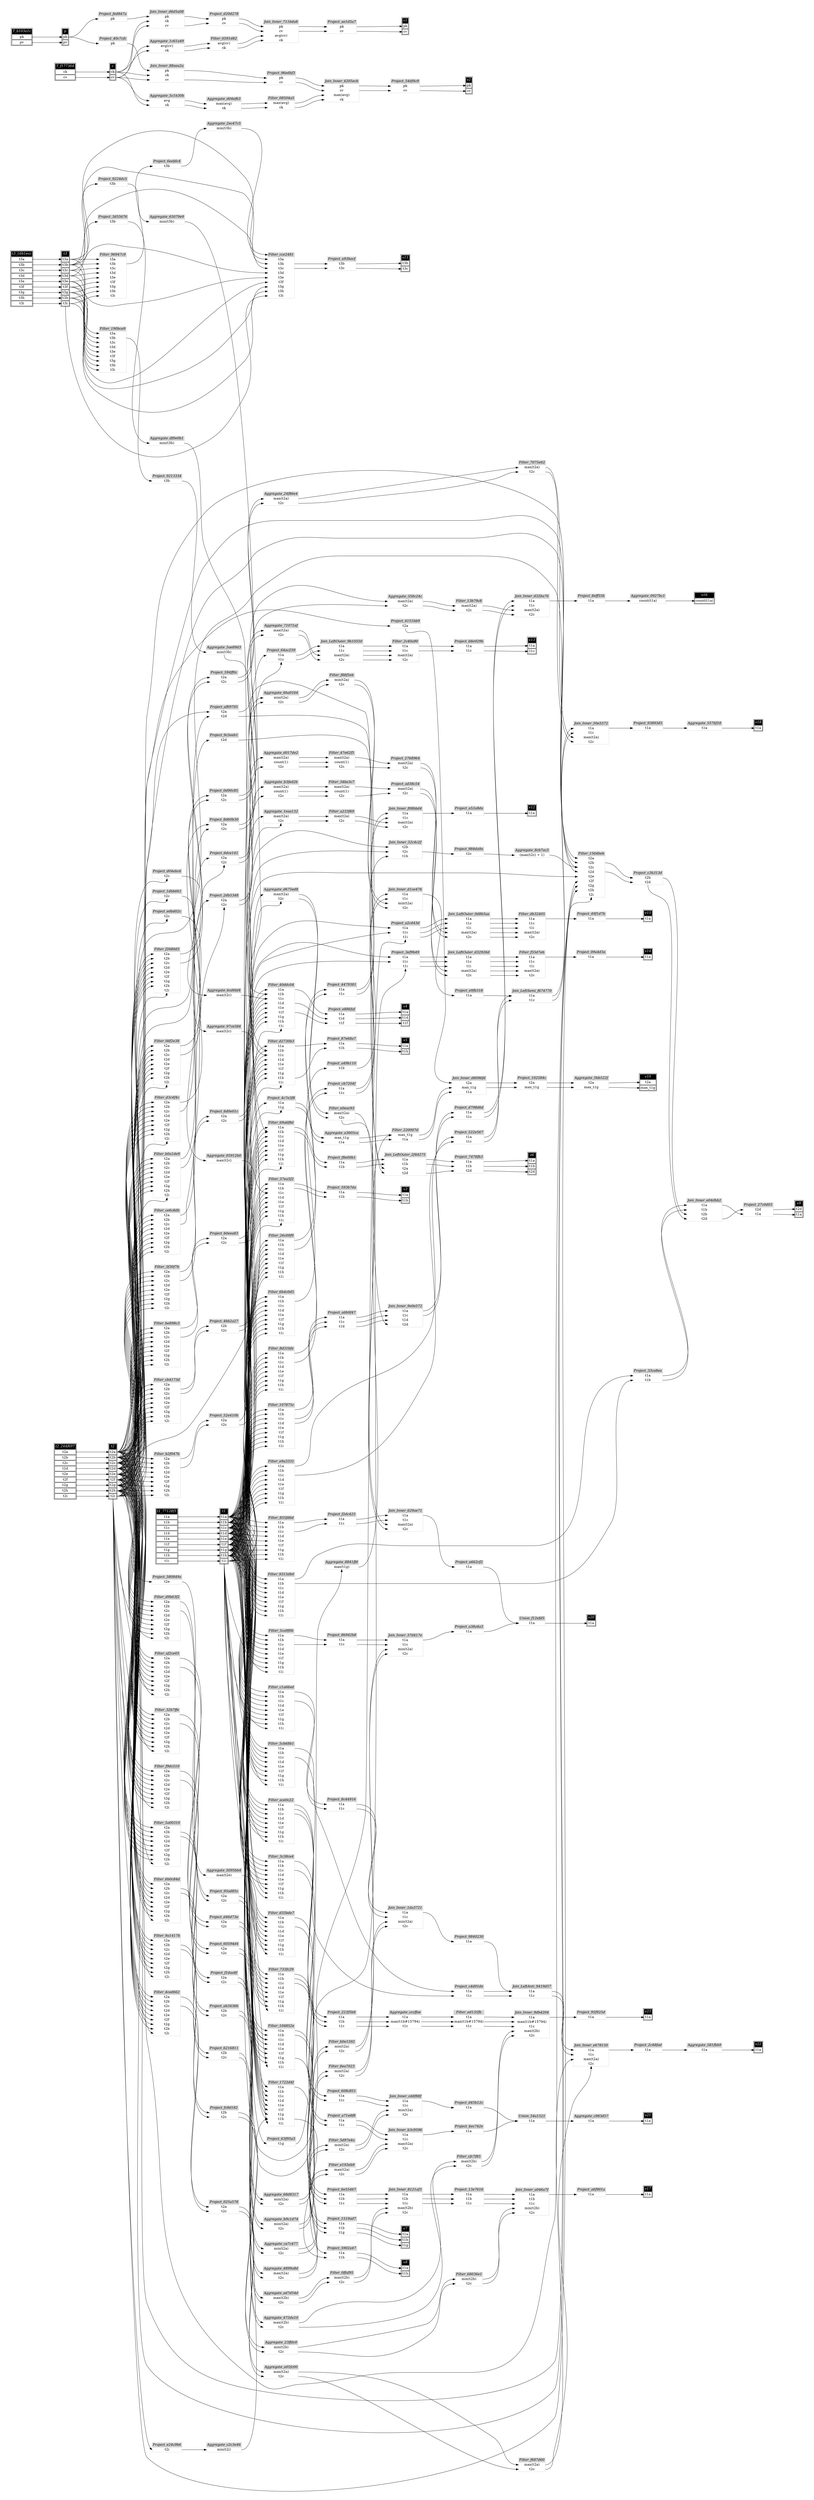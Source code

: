 // Automatically generated by SQLFlowTestSuite


digraph {
  graph [pad="0.5" nodesep="0.5" ranksep="1" fontname="Helvetica" rankdir=LR];
  node [shape=plaintext]

  
"Aggregate_05912b0" [label=<
<table color="lightgray" border="1" cellborder="0" cellspacing="0">
  <tr><td bgcolor="lightgray" port="nodeName"><i>Aggregate_05912b0</i></td></tr>
  <tr><td port="0">max(t2c)</td></tr>
</table>>];
     

"Aggregate_0927bc1" [label=<
<table color="lightgray" border="1" cellborder="0" cellspacing="0">
  <tr><td bgcolor="lightgray" port="nodeName"><i>Aggregate_0927bc1</i></td></tr>
  <tr><td port="0">count(t1a)</td></tr>
</table>>];
     

"Aggregate_1c61a49" [label=<
<table color="lightgray" border="1" cellborder="0" cellspacing="0">
  <tr><td bgcolor="lightgray" port="nodeName"><i>Aggregate_1c61a49</i></td></tr>
  <tr><td port="0">avg(cv)</td></tr>
<tr><td port="1">ck</td></tr>
</table>>];
     

"Aggregate_1eaa132" [label=<
<table color="lightgray" border="1" cellborder="0" cellspacing="0">
  <tr><td bgcolor="lightgray" port="nodeName"><i>Aggregate_1eaa132</i></td></tr>
  <tr><td port="0">max(t2a)</td></tr>
<tr><td port="1">t2c</td></tr>
</table>>];
     

"Aggregate_23ffdc0" [label=<
<table color="lightgray" border="1" cellborder="0" cellspacing="0">
  <tr><td bgcolor="lightgray" port="nodeName"><i>Aggregate_23ffdc0</i></td></tr>
  <tr><td port="0">min(t2b)</td></tr>
<tr><td port="1">t2c</td></tr>
</table>>];
     

"Aggregate_24f86e4" [label=<
<table color="lightgray" border="1" cellborder="0" cellspacing="0">
  <tr><td bgcolor="lightgray" port="nodeName"><i>Aggregate_24f86e4</i></td></tr>
  <tr><td port="0">max(t2a)</td></tr>
<tr><td port="1">t2c</td></tr>
</table>>];
     

"Aggregate_2ec47c5" [label=<
<table color="lightgray" border="1" cellborder="0" cellspacing="0">
  <tr><td bgcolor="lightgray" port="nodeName"><i>Aggregate_2ec47c5</i></td></tr>
  <tr><td port="0">min(t3b)</td></tr>
</table>>];
     

"Aggregate_358c24c" [label=<
<table color="lightgray" border="1" cellborder="0" cellspacing="0">
  <tr><td bgcolor="lightgray" port="nodeName"><i>Aggregate_358c24c</i></td></tr>
  <tr><td port="0">max(t2a)</td></tr>
<tr><td port="1">t2c</td></tr>
</table>>];
     

"Aggregate_472da10" [label=<
<table color="lightgray" border="1" cellborder="0" cellspacing="0">
  <tr><td bgcolor="lightgray" port="nodeName"><i>Aggregate_472da10</i></td></tr>
  <tr><td port="0">max(t2b)</td></tr>
<tr><td port="1">t2c</td></tr>
</table>>];
     

"Aggregate_4899a8d" [label=<
<table color="lightgray" border="1" cellborder="0" cellspacing="0">
  <tr><td bgcolor="lightgray" port="nodeName"><i>Aggregate_4899a8d</i></td></tr>
  <tr><td port="0">max(t2a)</td></tr>
<tr><td port="1">t2c</td></tr>
</table>>];
     

"Aggregate_5095bb4" [label=<
<table color="lightgray" border="1" cellborder="0" cellspacing="0">
  <tr><td bgcolor="lightgray" port="nodeName"><i>Aggregate_5095bb4</i></td></tr>
  <tr><td port="0">max(t2e)</td></tr>
</table>>];
     

"Aggregate_557bf18" [label=<
<table color="lightgray" border="1" cellborder="0" cellspacing="0">
  <tr><td bgcolor="lightgray" port="nodeName"><i>Aggregate_557bf18</i></td></tr>
  <tr><td port="0">t1a</td></tr>
</table>>];
     

"Aggregate_581fbb9" [label=<
<table color="lightgray" border="1" cellborder="0" cellspacing="0">
  <tr><td bgcolor="lightgray" port="nodeName"><i>Aggregate_581fbb9</i></td></tr>
  <tr><td port="0">t1a</td></tr>
</table>>];
     

"Aggregate_5ae89d3" [label=<
<table color="lightgray" border="1" cellborder="0" cellspacing="0">
  <tr><td bgcolor="lightgray" port="nodeName"><i>Aggregate_5ae89d3</i></td></tr>
  <tr><td port="0">min(t3b)</td></tr>
</table>>];
     

"Aggregate_5bb522f" [label=<
<table color="lightgray" border="1" cellborder="0" cellspacing="0">
  <tr><td bgcolor="lightgray" port="nodeName"><i>Aggregate_5bb522f</i></td></tr>
  <tr><td port="0">t2a</td></tr>
<tr><td port="1">max_t1g</td></tr>
</table>>];
     

"Aggregate_5c1b30b" [label=<
<table color="lightgray" border="1" cellborder="0" cellspacing="0">
  <tr><td bgcolor="lightgray" port="nodeName"><i>Aggregate_5c1b30b</i></td></tr>
  <tr><td port="0">avg</td></tr>
<tr><td port="1">ck</td></tr>
</table>>];
     

"Aggregate_65079e9" [label=<
<table color="lightgray" border="1" cellborder="0" cellspacing="0">
  <tr><td bgcolor="lightgray" port="nodeName"><i>Aggregate_65079e9</i></td></tr>
  <tr><td port="0">min(t3b)</td></tr>
</table>>];
     

"Aggregate_68d8317" [label=<
<table color="lightgray" border="1" cellborder="0" cellspacing="0">
  <tr><td bgcolor="lightgray" port="nodeName"><i>Aggregate_68d8317</i></td></tr>
  <tr><td port="0">min(t2a)</td></tr>
<tr><td port="1">t2c</td></tr>
</table>>];
     

"Aggregate_6ba0164" [label=<
<table color="lightgray" border="1" cellborder="0" cellspacing="0">
  <tr><td bgcolor="lightgray" port="nodeName"><i>Aggregate_6ba0164</i></td></tr>
  <tr><td port="0">min(t2a)</td></tr>
<tr><td port="1">t2c</td></tr>
</table>>];
     

"Aggregate_6cd6bf4" [label=<
<table color="lightgray" border="1" cellborder="0" cellspacing="0">
  <tr><td bgcolor="lightgray" port="nodeName"><i>Aggregate_6cd6bf4</i></td></tr>
  <tr><td port="0">max(t2c)</td></tr>
</table>>];
     

"Aggregate_71071ef" [label=<
<table color="lightgray" border="1" cellborder="0" cellspacing="0">
  <tr><td bgcolor="lightgray" port="nodeName"><i>Aggregate_71071ef</i></td></tr>
  <tr><td port="0">max(t2a)</td></tr>
<tr><td port="1">t2c</td></tr>
</table>>];
     

"Aggregate_8841ffd" [label=<
<table color="lightgray" border="1" cellborder="0" cellspacing="0">
  <tr><td bgcolor="lightgray" port="nodeName"><i>Aggregate_8841ffd</i></td></tr>
  <tr><td port="0">max(t1g)</td></tr>
</table>>];
     

"Aggregate_8cb7ac3" [label=<
<table color="lightgray" border="1" cellborder="0" cellspacing="0">
  <tr><td bgcolor="lightgray" port="nodeName"><i>Aggregate_8cb7ac3</i></td></tr>
  <tr><td port="0">(max(t2c) + 1)</td></tr>
</table>>];
     

"Aggregate_97ce584" [label=<
<table color="lightgray" border="1" cellborder="0" cellspacing="0">
  <tr><td bgcolor="lightgray" port="nodeName"><i>Aggregate_97ce584</i></td></tr>
  <tr><td port="0">max(t2c)</td></tr>
</table>>];
     

"Aggregate_a05fc00" [label=<
<table color="lightgray" border="1" cellborder="0" cellspacing="0">
  <tr><td bgcolor="lightgray" port="nodeName"><i>Aggregate_a05fc00</i></td></tr>
  <tr><td port="0">max(t2a)</td></tr>
<tr><td port="1">t2c</td></tr>
</table>>];
     

"Aggregate_a3605ca" [label=<
<table color="lightgray" border="1" cellborder="0" cellspacing="0">
  <tr><td bgcolor="lightgray" port="nodeName"><i>Aggregate_a3605ca</i></td></tr>
  <tr><td port="0">max_t1g</td></tr>
<tr><td port="1">t1a</td></tr>
</table>>];
     

"Aggregate_ad7d54d" [label=<
<table color="lightgray" border="1" cellborder="0" cellspacing="0">
  <tr><td bgcolor="lightgray" port="nodeName"><i>Aggregate_ad7d54d</i></td></tr>
  <tr><td port="0">max(t2b)</td></tr>
<tr><td port="1">t2c</td></tr>
</table>>];
     

"Aggregate_b3fed2b" [label=<
<table color="lightgray" border="1" cellborder="0" cellspacing="0">
  <tr><td bgcolor="lightgray" port="nodeName"><i>Aggregate_b3fed2b</i></td></tr>
  <tr><td port="0">max(t2a)</td></tr>
<tr><td port="1">count(1)</td></tr>
<tr><td port="2">t2c</td></tr>
</table>>];
     

"Aggregate_b9c1d74" [label=<
<table color="lightgray" border="1" cellborder="0" cellspacing="0">
  <tr><td bgcolor="lightgray" port="nodeName"><i>Aggregate_b9c1d74</i></td></tr>
  <tr><td port="0">min(t2a)</td></tr>
<tr><td port="1">t2c</td></tr>
</table>>];
     

"Aggregate_c2c3e46" [label=<
<table color="lightgray" border="1" cellborder="0" cellspacing="0">
  <tr><td bgcolor="lightgray" port="nodeName"><i>Aggregate_c2c3e46</i></td></tr>
  <tr><td port="0">min(t2i)</td></tr>
</table>>];
     

"Aggregate_c983d57" [label=<
<table color="lightgray" border="1" cellborder="0" cellspacing="0">
  <tr><td bgcolor="lightgray" port="nodeName"><i>Aggregate_c983d57</i></td></tr>
  <tr><td port="0">t1a</td></tr>
</table>>];
     

"Aggregate_ca7c477" [label=<
<table color="lightgray" border="1" cellborder="0" cellspacing="0">
  <tr><td bgcolor="lightgray" port="nodeName"><i>Aggregate_ca7c477</i></td></tr>
  <tr><td port="0">min(t2a)</td></tr>
<tr><td port="1">t2c</td></tr>
</table>>];
     

"Aggregate_cccffae" [label=<
<table color="lightgray" border="1" cellborder="0" cellspacing="0">
  <tr><td bgcolor="lightgray" port="nodeName"><i>Aggregate_cccffae</i></td></tr>
  <tr><td port="0">t1a</td></tr>
<tr><td port="1">max(t1b#15794)</td></tr>
<tr><td port="2">t1c</td></tr>
</table>>];
     

"Aggregate_d017de2" [label=<
<table color="lightgray" border="1" cellborder="0" cellspacing="0">
  <tr><td bgcolor="lightgray" port="nodeName"><i>Aggregate_d017de2</i></td></tr>
  <tr><td port="0">max(t2a)</td></tr>
<tr><td port="1">count(1)</td></tr>
<tr><td port="2">t2c</td></tr>
</table>>];
     

"Aggregate_d04ef63" [label=<
<table color="lightgray" border="1" cellborder="0" cellspacing="0">
  <tr><td bgcolor="lightgray" port="nodeName"><i>Aggregate_d04ef63</i></td></tr>
  <tr><td port="0">max(avg)</td></tr>
<tr><td port="1">ck</td></tr>
</table>>];
     

"Aggregate_d675ed8" [label=<
<table color="lightgray" border="1" cellborder="0" cellspacing="0">
  <tr><td bgcolor="lightgray" port="nodeName"><i>Aggregate_d675ed8</i></td></tr>
  <tr><td port="0">max(t2a)</td></tr>
<tr><td port="1">t2c</td></tr>
</table>>];
     

"Aggregate_df0e0b1" [label=<
<table color="lightgray" border="1" cellborder="0" cellspacing="0">
  <tr><td bgcolor="lightgray" port="nodeName"><i>Aggregate_df0e0b1</i></td></tr>
  <tr><td port="0">min(t3b)</td></tr>
</table>>];
     

"Filter_0591d82" [label=<
<table color="lightgray" border="1" cellborder="0" cellspacing="0">
  <tr><td bgcolor="lightgray" port="nodeName"><i>Filter_0591d82</i></td></tr>
  <tr><td port="0">avg(cv)</td></tr>
<tr><td port="1">ck</td></tr>
</table>>];
     

"Filter_08504a5" [label=<
<table color="lightgray" border="1" cellborder="0" cellspacing="0">
  <tr><td bgcolor="lightgray" port="nodeName"><i>Filter_08504a5</i></td></tr>
  <tr><td port="0">max(avg)</td></tr>
<tr><td port="1">ck</td></tr>
</table>>];
     

"Filter_0df2e38" [label=<
<table color="lightgray" border="1" cellborder="0" cellspacing="0">
  <tr><td bgcolor="lightgray" port="nodeName"><i>Filter_0df2e38</i></td></tr>
  <tr><td port="0">t2a</td></tr>
<tr><td port="1">t2b</td></tr>
<tr><td port="2">t2c</td></tr>
<tr><td port="3">t2d</td></tr>
<tr><td port="4">t2e</td></tr>
<tr><td port="5">t2f</td></tr>
<tr><td port="6">t2g</td></tr>
<tr><td port="7">t2h</td></tr>
<tr><td port="8">t2i</td></tr>
</table>>];
     

"Filter_0ffaf95" [label=<
<table color="lightgray" border="1" cellborder="0" cellspacing="0">
  <tr><td bgcolor="lightgray" port="nodeName"><i>Filter_0ffaf95</i></td></tr>
  <tr><td port="0">max(t2b)</td></tr>
<tr><td port="1">t2c</td></tr>
</table>>];
     

"Filter_104852e" [label=<
<table color="lightgray" border="1" cellborder="0" cellspacing="0">
  <tr><td bgcolor="lightgray" port="nodeName"><i>Filter_104852e</i></td></tr>
  <tr><td port="0">t1a</td></tr>
<tr><td port="1">t1b</td></tr>
<tr><td port="2">t1c</td></tr>
<tr><td port="3">t1d</td></tr>
<tr><td port="4">t1e</td></tr>
<tr><td port="5">t1f</td></tr>
<tr><td port="6">t1g</td></tr>
<tr><td port="7">t1h</td></tr>
<tr><td port="8">t1i</td></tr>
</table>>];
     

"Filter_107875c" [label=<
<table color="lightgray" border="1" cellborder="0" cellspacing="0">
  <tr><td bgcolor="lightgray" port="nodeName"><i>Filter_107875c</i></td></tr>
  <tr><td port="0">t1a</td></tr>
<tr><td port="1">t1b</td></tr>
<tr><td port="2">t1c</td></tr>
<tr><td port="3">t1d</td></tr>
<tr><td port="4">t1e</td></tr>
<tr><td port="5">t1f</td></tr>
<tr><td port="6">t1g</td></tr>
<tr><td port="7">t1h</td></tr>
<tr><td port="8">t1i</td></tr>
</table>>];
     

"Filter_13b79c8" [label=<
<table color="lightgray" border="1" cellborder="0" cellspacing="0">
  <tr><td bgcolor="lightgray" port="nodeName"><i>Filter_13b79c8</i></td></tr>
  <tr><td port="0">max(t2a)</td></tr>
<tr><td port="1">t2c</td></tr>
</table>>];
     

"Filter_1564beb" [label=<
<table color="lightgray" border="1" cellborder="0" cellspacing="0">
  <tr><td bgcolor="lightgray" port="nodeName"><i>Filter_1564beb</i></td></tr>
  <tr><td port="0">t2a</td></tr>
<tr><td port="1">t2b</td></tr>
<tr><td port="2">t2c</td></tr>
<tr><td port="3">t2d</td></tr>
<tr><td port="4">t2e</td></tr>
<tr><td port="5">t2f</td></tr>
<tr><td port="6">t2g</td></tr>
<tr><td port="7">t2h</td></tr>
<tr><td port="8">t2i</td></tr>
</table>>];
     

"Filter_1722d4f" [label=<
<table color="lightgray" border="1" cellborder="0" cellspacing="0">
  <tr><td bgcolor="lightgray" port="nodeName"><i>Filter_1722d4f</i></td></tr>
  <tr><td port="0">t1a</td></tr>
<tr><td port="1">t1b</td></tr>
<tr><td port="2">t1c</td></tr>
<tr><td port="3">t1d</td></tr>
<tr><td port="4">t1e</td></tr>
<tr><td port="5">t1f</td></tr>
<tr><td port="6">t1g</td></tr>
<tr><td port="7">t1h</td></tr>
<tr><td port="8">t1i</td></tr>
</table>>];
     

"Filter_190bce9" [label=<
<table color="lightgray" border="1" cellborder="0" cellspacing="0">
  <tr><td bgcolor="lightgray" port="nodeName"><i>Filter_190bce9</i></td></tr>
  <tr><td port="0">t3a</td></tr>
<tr><td port="1">t3b</td></tr>
<tr><td port="2">t3c</td></tr>
<tr><td port="3">t3d</td></tr>
<tr><td port="4">t3e</td></tr>
<tr><td port="5">t3f</td></tr>
<tr><td port="6">t3g</td></tr>
<tr><td port="7">t3h</td></tr>
<tr><td port="8">t3i</td></tr>
</table>>];
     

"Filter_220007d" [label=<
<table color="lightgray" border="1" cellborder="0" cellspacing="0">
  <tr><td bgcolor="lightgray" port="nodeName"><i>Filter_220007d</i></td></tr>
  <tr><td port="0">max_t1g</td></tr>
<tr><td port="1">t1a</td></tr>
</table>>];
     

"Filter_26c09f9" [label=<
<table color="lightgray" border="1" cellborder="0" cellspacing="0">
  <tr><td bgcolor="lightgray" port="nodeName"><i>Filter_26c09f9</i></td></tr>
  <tr><td port="0">t1a</td></tr>
<tr><td port="1">t1b</td></tr>
<tr><td port="2">t1c</td></tr>
<tr><td port="3">t1d</td></tr>
<tr><td port="4">t1e</td></tr>
<tr><td port="5">t1f</td></tr>
<tr><td port="6">t1g</td></tr>
<tr><td port="7">t1h</td></tr>
<tr><td port="8">t1i</td></tr>
</table>>];
     

"Filter_2c40a90" [label=<
<table color="lightgray" border="1" cellborder="0" cellspacing="0">
  <tr><td bgcolor="lightgray" port="nodeName"><i>Filter_2c40a90</i></td></tr>
  <tr><td port="0">t1a</td></tr>
<tr><td port="1">t1c</td></tr>
<tr><td port="2">max(t2a)</td></tr>
<tr><td port="3">t2c</td></tr>
</table>>];
     

"Filter_32b7ffe" [label=<
<table color="lightgray" border="1" cellborder="0" cellspacing="0">
  <tr><td bgcolor="lightgray" port="nodeName"><i>Filter_32b7ffe</i></td></tr>
  <tr><td port="0">t2a</td></tr>
<tr><td port="1">t2b</td></tr>
<tr><td port="2">t2c</td></tr>
<tr><td port="3">t2d</td></tr>
<tr><td port="4">t2e</td></tr>
<tr><td port="5">t2f</td></tr>
<tr><td port="6">t2g</td></tr>
<tr><td port="7">t2h</td></tr>
<tr><td port="8">t2i</td></tr>
</table>>];
     

"Filter_34be3c7" [label=<
<table color="lightgray" border="1" cellborder="0" cellspacing="0">
  <tr><td bgcolor="lightgray" port="nodeName"><i>Filter_34be3c7</i></td></tr>
  <tr><td port="0">max(t2a)</td></tr>
<tr><td port="1">count(1)</td></tr>
<tr><td port="2">t2c</td></tr>
</table>>];
     

"Filter_3c38ce4" [label=<
<table color="lightgray" border="1" cellborder="0" cellspacing="0">
  <tr><td bgcolor="lightgray" port="nodeName"><i>Filter_3c38ce4</i></td></tr>
  <tr><td port="0">t1a</td></tr>
<tr><td port="1">t1b</td></tr>
<tr><td port="2">t1c</td></tr>
<tr><td port="3">t1d</td></tr>
<tr><td port="4">t1e</td></tr>
<tr><td port="5">t1f</td></tr>
<tr><td port="6">t1g</td></tr>
<tr><td port="7">t1h</td></tr>
<tr><td port="8">t1i</td></tr>
</table>>];
     

"Filter_3f30f7b" [label=<
<table color="lightgray" border="1" cellborder="0" cellspacing="0">
  <tr><td bgcolor="lightgray" port="nodeName"><i>Filter_3f30f7b</i></td></tr>
  <tr><td port="0">t2a</td></tr>
<tr><td port="1">t2b</td></tr>
<tr><td port="2">t2c</td></tr>
<tr><td port="3">t2d</td></tr>
<tr><td port="4">t2e</td></tr>
<tr><td port="5">t2f</td></tr>
<tr><td port="6">t2g</td></tr>
<tr><td port="7">t2h</td></tr>
<tr><td port="8">t2i</td></tr>
</table>>];
     

"Filter_40ddc04" [label=<
<table color="lightgray" border="1" cellborder="0" cellspacing="0">
  <tr><td bgcolor="lightgray" port="nodeName"><i>Filter_40ddc04</i></td></tr>
  <tr><td port="0">t1a</td></tr>
<tr><td port="1">t1b</td></tr>
<tr><td port="2">t1c</td></tr>
<tr><td port="3">t1d</td></tr>
<tr><td port="4">t1e</td></tr>
<tr><td port="5">t1f</td></tr>
<tr><td port="6">t1g</td></tr>
<tr><td port="7">t1h</td></tr>
<tr><td port="8">t1i</td></tr>
</table>>];
     

"Filter_47e62f5" [label=<
<table color="lightgray" border="1" cellborder="0" cellspacing="0">
  <tr><td bgcolor="lightgray" port="nodeName"><i>Filter_47e62f5</i></td></tr>
  <tr><td port="0">max(t2a)</td></tr>
<tr><td port="1">count(1)</td></tr>
<tr><td port="2">t2c</td></tr>
</table>>];
     

"Filter_4ced662" [label=<
<table color="lightgray" border="1" cellborder="0" cellspacing="0">
  <tr><td bgcolor="lightgray" port="nodeName"><i>Filter_4ced662</i></td></tr>
  <tr><td port="0">t2a</td></tr>
<tr><td port="1">t2b</td></tr>
<tr><td port="2">t2c</td></tr>
<tr><td port="3">t2d</td></tr>
<tr><td port="4">t2e</td></tr>
<tr><td port="5">t2f</td></tr>
<tr><td port="6">t2g</td></tr>
<tr><td port="7">t2h</td></tr>
<tr><td port="8">t2i</td></tr>
</table>>];
     

"Filter_57ea5f2" [label=<
<table color="lightgray" border="1" cellborder="0" cellspacing="0">
  <tr><td bgcolor="lightgray" port="nodeName"><i>Filter_57ea5f2</i></td></tr>
  <tr><td port="0">t1a</td></tr>
<tr><td port="1">t1b</td></tr>
<tr><td port="2">t1c</td></tr>
<tr><td port="3">t1d</td></tr>
<tr><td port="4">t1e</td></tr>
<tr><td port="5">t1f</td></tr>
<tr><td port="6">t1g</td></tr>
<tr><td port="7">t1h</td></tr>
<tr><td port="8">t1i</td></tr>
</table>>];
     

"Filter_5a00310" [label=<
<table color="lightgray" border="1" cellborder="0" cellspacing="0">
  <tr><td bgcolor="lightgray" port="nodeName"><i>Filter_5a00310</i></td></tr>
  <tr><td port="0">t2a</td></tr>
<tr><td port="1">t2b</td></tr>
<tr><td port="2">t2c</td></tr>
<tr><td port="3">t2d</td></tr>
<tr><td port="4">t2e</td></tr>
<tr><td port="5">t2f</td></tr>
<tr><td port="6">t2g</td></tr>
<tr><td port="7">t2h</td></tr>
<tr><td port="8">t2i</td></tr>
</table>>];
     

"Filter_5ca9f0b" [label=<
<table color="lightgray" border="1" cellborder="0" cellspacing="0">
  <tr><td bgcolor="lightgray" port="nodeName"><i>Filter_5ca9f0b</i></td></tr>
  <tr><td port="0">t1a</td></tr>
<tr><td port="1">t1b</td></tr>
<tr><td port="2">t1c</td></tr>
<tr><td port="3">t1d</td></tr>
<tr><td port="4">t1e</td></tr>
<tr><td port="5">t1f</td></tr>
<tr><td port="6">t1g</td></tr>
<tr><td port="7">t1h</td></tr>
<tr><td port="8">t1i</td></tr>
</table>>];
     

"Filter_5cb68b1" [label=<
<table color="lightgray" border="1" cellborder="0" cellspacing="0">
  <tr><td bgcolor="lightgray" port="nodeName"><i>Filter_5cb68b1</i></td></tr>
  <tr><td port="0">t1a</td></tr>
<tr><td port="1">t1b</td></tr>
<tr><td port="2">t1c</td></tr>
<tr><td port="3">t1d</td></tr>
<tr><td port="4">t1e</td></tr>
<tr><td port="5">t1f</td></tr>
<tr><td port="6">t1g</td></tr>
<tr><td port="7">t1h</td></tr>
<tr><td port="8">t1i</td></tr>
</table>>];
     

"Filter_5d97e4a" [label=<
<table color="lightgray" border="1" cellborder="0" cellspacing="0">
  <tr><td bgcolor="lightgray" port="nodeName"><i>Filter_5d97e4a</i></td></tr>
  <tr><td port="0">min(t2a)</td></tr>
<tr><td port="1">t2c</td></tr>
</table>>];
     

"Filter_68036e1" [label=<
<table color="lightgray" border="1" cellborder="0" cellspacing="0">
  <tr><td bgcolor="lightgray" port="nodeName"><i>Filter_68036e1</i></td></tr>
  <tr><td port="0">min(t2b)</td></tr>
<tr><td port="1">t2c</td></tr>
</table>>];
     

"Filter_69a6f8d" [label=<
<table color="lightgray" border="1" cellborder="0" cellspacing="0">
  <tr><td bgcolor="lightgray" port="nodeName"><i>Filter_69a6f8d</i></td></tr>
  <tr><td port="0">t1a</td></tr>
<tr><td port="1">t1b</td></tr>
<tr><td port="2">t1c</td></tr>
<tr><td port="3">t1d</td></tr>
<tr><td port="4">t1e</td></tr>
<tr><td port="5">t1f</td></tr>
<tr><td port="6">t1g</td></tr>
<tr><td port="7">t1h</td></tr>
<tr><td port="8">t1i</td></tr>
</table>>];
     

"Filter_6b0c84d" [label=<
<table color="lightgray" border="1" cellborder="0" cellspacing="0">
  <tr><td bgcolor="lightgray" port="nodeName"><i>Filter_6b0c84d</i></td></tr>
  <tr><td port="0">t2a</td></tr>
<tr><td port="1">t2b</td></tr>
<tr><td port="2">t2c</td></tr>
<tr><td port="3">t2d</td></tr>
<tr><td port="4">t2e</td></tr>
<tr><td port="5">t2f</td></tr>
<tr><td port="6">t2g</td></tr>
<tr><td port="7">t2h</td></tr>
<tr><td port="8">t2i</td></tr>
</table>>];
     

"Filter_6b4c0d5" [label=<
<table color="lightgray" border="1" cellborder="0" cellspacing="0">
  <tr><td bgcolor="lightgray" port="nodeName"><i>Filter_6b4c0d5</i></td></tr>
  <tr><td port="0">t1a</td></tr>
<tr><td port="1">t1b</td></tr>
<tr><td port="2">t1c</td></tr>
<tr><td port="3">t1d</td></tr>
<tr><td port="4">t1e</td></tr>
<tr><td port="5">t1f</td></tr>
<tr><td port="6">t1g</td></tr>
<tr><td port="7">t1h</td></tr>
<tr><td port="8">t1i</td></tr>
</table>>];
     

"Filter_7075e62" [label=<
<table color="lightgray" border="1" cellborder="0" cellspacing="0">
  <tr><td bgcolor="lightgray" port="nodeName"><i>Filter_7075e62</i></td></tr>
  <tr><td port="0">max(t2a)</td></tr>
<tr><td port="1">t2c</td></tr>
</table>>];
     

"Filter_733fc29" [label=<
<table color="lightgray" border="1" cellborder="0" cellspacing="0">
  <tr><td bgcolor="lightgray" port="nodeName"><i>Filter_733fc29</i></td></tr>
  <tr><td port="0">t1a</td></tr>
<tr><td port="1">t1b</td></tr>
<tr><td port="2">t1c</td></tr>
<tr><td port="3">t1d</td></tr>
<tr><td port="4">t1e</td></tr>
<tr><td port="5">t1f</td></tr>
<tr><td port="6">t1g</td></tr>
<tr><td port="7">t1h</td></tr>
<tr><td port="8">t1i</td></tr>
</table>>];
     

"Filter_855fd6d" [label=<
<table color="lightgray" border="1" cellborder="0" cellspacing="0">
  <tr><td bgcolor="lightgray" port="nodeName"><i>Filter_855fd6d</i></td></tr>
  <tr><td port="0">t1a</td></tr>
<tr><td port="1">t1b</td></tr>
<tr><td port="2">t1c</td></tr>
<tr><td port="3">t1d</td></tr>
<tr><td port="4">t1e</td></tr>
<tr><td port="5">t1f</td></tr>
<tr><td port="6">t1g</td></tr>
<tr><td port="7">t1h</td></tr>
<tr><td port="8">t1i</td></tr>
</table>>];
     

"Filter_8d31bfe" [label=<
<table color="lightgray" border="1" cellborder="0" cellspacing="0">
  <tr><td bgcolor="lightgray" port="nodeName"><i>Filter_8d31bfe</i></td></tr>
  <tr><td port="0">t1a</td></tr>
<tr><td port="1">t1b</td></tr>
<tr><td port="2">t1c</td></tr>
<tr><td port="3">t1d</td></tr>
<tr><td port="4">t1e</td></tr>
<tr><td port="5">t1f</td></tr>
<tr><td port="6">t1g</td></tr>
<tr><td port="7">t1h</td></tr>
<tr><td port="8">t1i</td></tr>
</table>>];
     

"Filter_8ea7023" [label=<
<table color="lightgray" border="1" cellborder="0" cellspacing="0">
  <tr><td bgcolor="lightgray" port="nodeName"><i>Filter_8ea7023</i></td></tr>
  <tr><td port="0">min(t2a)</td></tr>
<tr><td port="1">t2c</td></tr>
</table>>];
     

"Filter_9315db0" [label=<
<table color="lightgray" border="1" cellborder="0" cellspacing="0">
  <tr><td bgcolor="lightgray" port="nodeName"><i>Filter_9315db0</i></td></tr>
  <tr><td port="0">t1a</td></tr>
<tr><td port="1">t1b</td></tr>
<tr><td port="2">t1c</td></tr>
<tr><td port="3">t1d</td></tr>
<tr><td port="4">t1e</td></tr>
<tr><td port="5">t1f</td></tr>
<tr><td port="6">t1g</td></tr>
<tr><td port="7">t1h</td></tr>
<tr><td port="8">t1i</td></tr>
</table>>];
     

"Filter_96947c9" [label=<
<table color="lightgray" border="1" cellborder="0" cellspacing="0">
  <tr><td bgcolor="lightgray" port="nodeName"><i>Filter_96947c9</i></td></tr>
  <tr><td port="0">t3a</td></tr>
<tr><td port="1">t3b</td></tr>
<tr><td port="2">t3c</td></tr>
<tr><td port="3">t3d</td></tr>
<tr><td port="4">t3e</td></tr>
<tr><td port="5">t3f</td></tr>
<tr><td port="6">t3g</td></tr>
<tr><td port="7">t3h</td></tr>
<tr><td port="8">t3i</td></tr>
</table>>];
     

"Filter_9a1417b" [label=<
<table color="lightgray" border="1" cellborder="0" cellspacing="0">
  <tr><td bgcolor="lightgray" port="nodeName"><i>Filter_9a1417b</i></td></tr>
  <tr><td port="0">t2a</td></tr>
<tr><td port="1">t2b</td></tr>
<tr><td port="2">t2c</td></tr>
<tr><td port="3">t2d</td></tr>
<tr><td port="4">t2e</td></tr>
<tr><td port="5">t2f</td></tr>
<tr><td port="6">t2g</td></tr>
<tr><td port="7">t2h</td></tr>
<tr><td port="8">t2i</td></tr>
</table>>];
     

"Filter_a233f69" [label=<
<table color="lightgray" border="1" cellborder="0" cellspacing="0">
  <tr><td bgcolor="lightgray" port="nodeName"><i>Filter_a233f69</i></td></tr>
  <tr><td port="0">max(t2a)</td></tr>
<tr><td port="1">t2c</td></tr>
</table>>];
     

"Filter_ace0c22" [label=<
<table color="lightgray" border="1" cellborder="0" cellspacing="0">
  <tr><td bgcolor="lightgray" port="nodeName"><i>Filter_ace0c22</i></td></tr>
  <tr><td port="0">t1a</td></tr>
<tr><td port="1">t1b</td></tr>
<tr><td port="2">t1c</td></tr>
<tr><td port="3">t1d</td></tr>
<tr><td port="4">t1e</td></tr>
<tr><td port="5">t1f</td></tr>
<tr><td port="6">t1g</td></tr>
<tr><td port="7">t1h</td></tr>
<tr><td port="8">t1i</td></tr>
</table>>];
     

"Filter_af2ce05" [label=<
<table color="lightgray" border="1" cellborder="0" cellspacing="0">
  <tr><td bgcolor="lightgray" port="nodeName"><i>Filter_af2ce05</i></td></tr>
  <tr><td port="0">t2a</td></tr>
<tr><td port="1">t2b</td></tr>
<tr><td port="2">t2c</td></tr>
<tr><td port="3">t2d</td></tr>
<tr><td port="4">t2e</td></tr>
<tr><td port="5">t2f</td></tr>
<tr><td port="6">t2g</td></tr>
<tr><td port="7">t2h</td></tr>
<tr><td port="8">t2i</td></tr>
</table>>];
     

"Filter_b0a1de9" [label=<
<table color="lightgray" border="1" cellborder="0" cellspacing="0">
  <tr><td bgcolor="lightgray" port="nodeName"><i>Filter_b0a1de9</i></td></tr>
  <tr><td port="0">t2a</td></tr>
<tr><td port="1">t2b</td></tr>
<tr><td port="2">t2c</td></tr>
<tr><td port="3">t2d</td></tr>
<tr><td port="4">t2e</td></tr>
<tr><td port="5">t2f</td></tr>
<tr><td port="6">t2g</td></tr>
<tr><td port="7">t2h</td></tr>
<tr><td port="8">t2i</td></tr>
</table>>];
     

"Filter_b0e1592" [label=<
<table color="lightgray" border="1" cellborder="0" cellspacing="0">
  <tr><td bgcolor="lightgray" port="nodeName"><i>Filter_b0e1592</i></td></tr>
  <tr><td port="0">min(t2a)</td></tr>
<tr><td port="1">t2c</td></tr>
</table>>];
     

"Filter_b2f047b" [label=<
<table color="lightgray" border="1" cellborder="0" cellspacing="0">
  <tr><td bgcolor="lightgray" port="nodeName"><i>Filter_b2f047b</i></td></tr>
  <tr><td port="0">t2a</td></tr>
<tr><td port="1">t2b</td></tr>
<tr><td port="2">t2c</td></tr>
<tr><td port="3">t2d</td></tr>
<tr><td port="4">t2e</td></tr>
<tr><td port="5">t2f</td></tr>
<tr><td port="6">t2g</td></tr>
<tr><td port="7">t2h</td></tr>
<tr><td port="8">t2i</td></tr>
</table>>];
     

"Filter_be898c3" [label=<
<table color="lightgray" border="1" cellborder="0" cellspacing="0">
  <tr><td bgcolor="lightgray" port="nodeName"><i>Filter_be898c3</i></td></tr>
  <tr><td port="0">t2a</td></tr>
<tr><td port="1">t2b</td></tr>
<tr><td port="2">t2c</td></tr>
<tr><td port="3">t2d</td></tr>
<tr><td port="4">t2e</td></tr>
<tr><td port="5">t2f</td></tr>
<tr><td port="6">t2g</td></tr>
<tr><td port="7">t2h</td></tr>
<tr><td port="8">t2i</td></tr>
</table>>];
     

"Filter_c1a66ed" [label=<
<table color="lightgray" border="1" cellborder="0" cellspacing="0">
  <tr><td bgcolor="lightgray" port="nodeName"><i>Filter_c1a66ed</i></td></tr>
  <tr><td port="0">t1a</td></tr>
<tr><td port="1">t1b</td></tr>
<tr><td port="2">t1c</td></tr>
<tr><td port="3">t1d</td></tr>
<tr><td port="4">t1e</td></tr>
<tr><td port="5">t1f</td></tr>
<tr><td port="6">t1g</td></tr>
<tr><td port="7">t1h</td></tr>
<tr><td port="8">t1i</td></tr>
</table>>];
     

"Filter_cb4173d" [label=<
<table color="lightgray" border="1" cellborder="0" cellspacing="0">
  <tr><td bgcolor="lightgray" port="nodeName"><i>Filter_cb4173d</i></td></tr>
  <tr><td port="0">t2a</td></tr>
<tr><td port="1">t2b</td></tr>
<tr><td port="2">t2c</td></tr>
<tr><td port="3">t2d</td></tr>
<tr><td port="4">t2e</td></tr>
<tr><td port="5">t2f</td></tr>
<tr><td port="6">t2g</td></tr>
<tr><td port="7">t2h</td></tr>
<tr><td port="8">t2i</td></tr>
</table>>];
     

"Filter_cce2481" [label=<
<table color="lightgray" border="1" cellborder="0" cellspacing="0">
  <tr><td bgcolor="lightgray" port="nodeName"><i>Filter_cce2481</i></td></tr>
  <tr><td port="0">t3a</td></tr>
<tr><td port="1">t3b</td></tr>
<tr><td port="2">t3c</td></tr>
<tr><td port="3">t3d</td></tr>
<tr><td port="4">t3e</td></tr>
<tr><td port="5">t3f</td></tr>
<tr><td port="6">t3g</td></tr>
<tr><td port="7">t3h</td></tr>
<tr><td port="8">t3i</td></tr>
</table>>];
     

"Filter_ce6c8db" [label=<
<table color="lightgray" border="1" cellborder="0" cellspacing="0">
  <tr><td bgcolor="lightgray" port="nodeName"><i>Filter_ce6c8db</i></td></tr>
  <tr><td port="0">t2a</td></tr>
<tr><td port="1">t2b</td></tr>
<tr><td port="2">t2c</td></tr>
<tr><td port="3">t2d</td></tr>
<tr><td port="4">t2e</td></tr>
<tr><td port="5">t2f</td></tr>
<tr><td port="6">t2g</td></tr>
<tr><td port="7">t2h</td></tr>
<tr><td port="8">t2i</td></tr>
</table>>];
     

"Filter_cfc7f85" [label=<
<table color="lightgray" border="1" cellborder="0" cellspacing="0">
  <tr><td bgcolor="lightgray" port="nodeName"><i>Filter_cfc7f85</i></td></tr>
  <tr><td port="0">max(t2b)</td></tr>
<tr><td port="1">t2c</td></tr>
</table>>];
     

"Filter_d2730b3" [label=<
<table color="lightgray" border="1" cellborder="0" cellspacing="0">
  <tr><td bgcolor="lightgray" port="nodeName"><i>Filter_d2730b3</i></td></tr>
  <tr><td port="0">t1a</td></tr>
<tr><td port="1">t1b</td></tr>
<tr><td port="2">t1c</td></tr>
<tr><td port="3">t1d</td></tr>
<tr><td port="4">t1e</td></tr>
<tr><td port="5">t1f</td></tr>
<tr><td port="6">t1g</td></tr>
<tr><td port="7">t1h</td></tr>
<tr><td port="8">t1i</td></tr>
</table>>];
     

"Filter_d35bde7" [label=<
<table color="lightgray" border="1" cellborder="0" cellspacing="0">
  <tr><td bgcolor="lightgray" port="nodeName"><i>Filter_d35bde7</i></td></tr>
  <tr><td port="0">t1a</td></tr>
<tr><td port="1">t1b</td></tr>
<tr><td port="2">t1c</td></tr>
<tr><td port="3">t1d</td></tr>
<tr><td port="4">t1e</td></tr>
<tr><td port="5">t1f</td></tr>
<tr><td port="6">t1g</td></tr>
<tr><td port="7">t1h</td></tr>
<tr><td port="8">t1i</td></tr>
</table>>];
     

"Filter_d3c4f4c" [label=<
<table color="lightgray" border="1" cellborder="0" cellspacing="0">
  <tr><td bgcolor="lightgray" port="nodeName"><i>Filter_d3c4f4c</i></td></tr>
  <tr><td port="0">t2a</td></tr>
<tr><td port="1">t2b</td></tr>
<tr><td port="2">t2c</td></tr>
<tr><td port="3">t2d</td></tr>
<tr><td port="4">t2e</td></tr>
<tr><td port="5">t2f</td></tr>
<tr><td port="6">t2g</td></tr>
<tr><td port="7">t2h</td></tr>
<tr><td port="8">t2i</td></tr>
</table>>];
     

"Filter_d9b63f2" [label=<
<table color="lightgray" border="1" cellborder="0" cellspacing="0">
  <tr><td bgcolor="lightgray" port="nodeName"><i>Filter_d9b63f2</i></td></tr>
  <tr><td port="0">t2a</td></tr>
<tr><td port="1">t2b</td></tr>
<tr><td port="2">t2c</td></tr>
<tr><td port="3">t2d</td></tr>
<tr><td port="4">t2e</td></tr>
<tr><td port="5">t2f</td></tr>
<tr><td port="6">t2g</td></tr>
<tr><td port="7">t2h</td></tr>
<tr><td port="8">t2i</td></tr>
</table>>];
     

"Filter_db32405" [label=<
<table color="lightgray" border="1" cellborder="0" cellspacing="0">
  <tr><td bgcolor="lightgray" port="nodeName"><i>Filter_db32405</i></td></tr>
  <tr><td port="0">t1a</td></tr>
<tr><td port="1">t1c</td></tr>
<tr><td port="2">t1i</td></tr>
<tr><td port="3">max(t2a)</td></tr>
<tr><td port="4">t2c</td></tr>
</table>>];
     

"Filter_e0eac93" [label=<
<table color="lightgray" border="1" cellborder="0" cellspacing="0">
  <tr><td bgcolor="lightgray" port="nodeName"><i>Filter_e0eac93</i></td></tr>
  <tr><td port="0">max(t2a)</td></tr>
<tr><td port="1">t2c</td></tr>
</table>>];
     

"Filter_e193eb9" [label=<
<table color="lightgray" border="1" cellborder="0" cellspacing="0">
  <tr><td bgcolor="lightgray" port="nodeName"><i>Filter_e193eb9</i></td></tr>
  <tr><td port="0">max(t2a)</td></tr>
<tr><td port="1">t2c</td></tr>
</table>>];
     

"Filter_e9a3331" [label=<
<table color="lightgray" border="1" cellborder="0" cellspacing="0">
  <tr><td bgcolor="lightgray" port="nodeName"><i>Filter_e9a3331</i></td></tr>
  <tr><td port="0">t1a</td></tr>
<tr><td port="1">t1b</td></tr>
<tr><td port="2">t1c</td></tr>
<tr><td port="3">t1d</td></tr>
<tr><td port="4">t1e</td></tr>
<tr><td port="5">t1f</td></tr>
<tr><td port="6">t1g</td></tr>
<tr><td port="7">t1h</td></tr>
<tr><td port="8">t1i</td></tr>
</table>>];
     

"Filter_ed135fb" [label=<
<table color="lightgray" border="1" cellborder="0" cellspacing="0">
  <tr><td bgcolor="lightgray" port="nodeName"><i>Filter_ed135fb</i></td></tr>
  <tr><td port="0">t1a</td></tr>
<tr><td port="1">max(t1b#15794)</td></tr>
<tr><td port="2">t1c</td></tr>
</table>>];
     

"Filter_f2680d5" [label=<
<table color="lightgray" border="1" cellborder="0" cellspacing="0">
  <tr><td bgcolor="lightgray" port="nodeName"><i>Filter_f2680d5</i></td></tr>
  <tr><td port="0">t2a</td></tr>
<tr><td port="1">t2b</td></tr>
<tr><td port="2">t2c</td></tr>
<tr><td port="3">t2d</td></tr>
<tr><td port="4">t2e</td></tr>
<tr><td port="5">t2f</td></tr>
<tr><td port="6">t2g</td></tr>
<tr><td port="7">t2h</td></tr>
<tr><td port="8">t2i</td></tr>
</table>>];
     

"Filter_f55d7eb" [label=<
<table color="lightgray" border="1" cellborder="0" cellspacing="0">
  <tr><td bgcolor="lightgray" port="nodeName"><i>Filter_f55d7eb</i></td></tr>
  <tr><td port="0">t1a</td></tr>
<tr><td port="1">t1c</td></tr>
<tr><td port="2">t1i</td></tr>
<tr><td port="3">max(t2a)</td></tr>
<tr><td port="4">t2c</td></tr>
</table>>];
     

"Filter_f687d60" [label=<
<table color="lightgray" border="1" cellborder="0" cellspacing="0">
  <tr><td bgcolor="lightgray" port="nodeName"><i>Filter_f687d60</i></td></tr>
  <tr><td port="0">max(t2a)</td></tr>
<tr><td port="1">t2c</td></tr>
</table>>];
     

"Filter_f88f5eb" [label=<
<table color="lightgray" border="1" cellborder="0" cellspacing="0">
  <tr><td bgcolor="lightgray" port="nodeName"><i>Filter_f88f5eb</i></td></tr>
  <tr><td port="0">min(t2a)</td></tr>
<tr><td port="1">t2c</td></tr>
</table>>];
     

"Filter_f9dc510" [label=<
<table color="lightgray" border="1" cellborder="0" cellspacing="0">
  <tr><td bgcolor="lightgray" port="nodeName"><i>Filter_f9dc510</i></td></tr>
  <tr><td port="0">t2a</td></tr>
<tr><td port="1">t2b</td></tr>
<tr><td port="2">t2c</td></tr>
<tr><td port="3">t2d</td></tr>
<tr><td port="4">t2e</td></tr>
<tr><td port="5">t2f</td></tr>
<tr><td port="6">t2g</td></tr>
<tr><td port="7">t2h</td></tr>
<tr><td port="8">t2i</td></tr>
</table>>];
     

"Join_Inner_1da3721" [label=<
<table color="lightgray" border="1" cellborder="0" cellspacing="0">
  <tr><td bgcolor="lightgray" port="nodeName"><i>Join_Inner_1da3721</i></td></tr>
  <tr><td port="0">t1a</td></tr>
<tr><td port="1">t1c</td></tr>
<tr><td port="2">min(t2a)</td></tr>
<tr><td port="3">t2c</td></tr>
</table>>];
     

"Join_Inner_37d417e" [label=<
<table color="lightgray" border="1" cellborder="0" cellspacing="0">
  <tr><td bgcolor="lightgray" port="nodeName"><i>Join_Inner_37d417e</i></td></tr>
  <tr><td port="0">t1a</td></tr>
<tr><td port="1">t1c</td></tr>
<tr><td port="2">min(t2a)</td></tr>
<tr><td port="3">t2c</td></tr>
</table>>];
     

"Join_Inner_4205ecb" [label=<
<table color="lightgray" border="1" cellborder="0" cellspacing="0">
  <tr><td bgcolor="lightgray" port="nodeName"><i>Join_Inner_4205ecb</i></td></tr>
  <tr><td port="0">pk</td></tr>
<tr><td port="1">cv</td></tr>
<tr><td port="2">max(avg)</td></tr>
<tr><td port="3">ck</td></tr>
</table>>];
     

"Join_Inner_50e5572" [label=<
<table color="lightgray" border="1" cellborder="0" cellspacing="0">
  <tr><td bgcolor="lightgray" port="nodeName"><i>Join_Inner_50e5572</i></td></tr>
  <tr><td port="0">t1a</td></tr>
<tr><td port="1">t1c</td></tr>
<tr><td port="2">max(t2a)</td></tr>
<tr><td port="3">t2c</td></tr>
</table>>];
     

"Join_Inner_52c4c2f" [label=<
<table color="lightgray" border="1" cellborder="0" cellspacing="0">
  <tr><td bgcolor="lightgray" port="nodeName"><i>Join_Inner_52c4c2f</i></td></tr>
  <tr><td port="0">t2b</td></tr>
<tr><td port="1">t2c</td></tr>
<tr><td port="2">t1b</td></tr>
</table>>];
     

"Join_Inner_629ae71" [label=<
<table color="lightgray" border="1" cellborder="0" cellspacing="0">
  <tr><td bgcolor="lightgray" port="nodeName"><i>Join_Inner_629ae71</i></td></tr>
  <tr><td port="0">t1a</td></tr>
<tr><td port="1">t1c</td></tr>
<tr><td port="2">max(t2a)</td></tr>
<tr><td port="3">t2c</td></tr>
</table>>];
     

"Join_Inner_711bda8" [label=<
<table color="lightgray" border="1" cellborder="0" cellspacing="0">
  <tr><td bgcolor="lightgray" port="nodeName"><i>Join_Inner_711bda8</i></td></tr>
  <tr><td port="0">pk</td></tr>
<tr><td port="1">cv</td></tr>
<tr><td port="2">avg(cv)</td></tr>
<tr><td port="3">ck</td></tr>
</table>>];
     

"Join_Inner_8121af3" [label=<
<table color="lightgray" border="1" cellborder="0" cellspacing="0">
  <tr><td bgcolor="lightgray" port="nodeName"><i>Join_Inner_8121af3</i></td></tr>
  <tr><td port="0">t1a</td></tr>
<tr><td port="1">t1b</td></tr>
<tr><td port="2">t1c</td></tr>
<tr><td port="3">max(t2b)</td></tr>
<tr><td port="4">t2c</td></tr>
</table>>];
     

"Join_Inner_88aea2a" [label=<
<table color="lightgray" border="1" cellborder="0" cellspacing="0">
  <tr><td bgcolor="lightgray" port="nodeName"><i>Join_Inner_88aea2a</i></td></tr>
  <tr><td port="0">pk</td></tr>
<tr><td port="1">ck</td></tr>
<tr><td port="2">cv</td></tr>
</table>>];
     

"Join_Inner_9db4204" [label=<
<table color="lightgray" border="1" cellborder="0" cellspacing="0">
  <tr><td bgcolor="lightgray" port="nodeName"><i>Join_Inner_9db4204</i></td></tr>
  <tr><td port="0">t1a</td></tr>
<tr><td port="1">max(t1b#15794)</td></tr>
<tr><td port="2">t1c</td></tr>
<tr><td port="3">max(t2b)</td></tr>
<tr><td port="4">t2c</td></tr>
</table>>];
     

"Join_Inner_9e0e572" [label=<
<table color="lightgray" border="1" cellborder="0" cellspacing="0">
  <tr><td bgcolor="lightgray" port="nodeName"><i>Join_Inner_9e0e572</i></td></tr>
  <tr><td port="0">t1a</td></tr>
<tr><td port="1">t1c</td></tr>
<tr><td port="2">t1d</td></tr>
<tr><td port="3">t2d</td></tr>
</table>>];
     

"Join_Inner_a046a7f" [label=<
<table color="lightgray" border="1" cellborder="0" cellspacing="0">
  <tr><td bgcolor="lightgray" port="nodeName"><i>Join_Inner_a046a7f</i></td></tr>
  <tr><td port="0">t1a</td></tr>
<tr><td port="1">t1b</td></tr>
<tr><td port="2">t1c</td></tr>
<tr><td port="3">min(t2b)</td></tr>
<tr><td port="4">t2c</td></tr>
</table>>];
     

"Join_Inner_b3c9596" [label=<
<table color="lightgray" border="1" cellborder="0" cellspacing="0">
  <tr><td bgcolor="lightgray" port="nodeName"><i>Join_Inner_b3c9596</i></td></tr>
  <tr><td port="0">t1a</td></tr>
<tr><td port="1">t1c</td></tr>
<tr><td port="2">max(t2a)</td></tr>
<tr><td port="3">t2c</td></tr>
</table>>];
     

"Join_Inner_cddf88f" [label=<
<table color="lightgray" border="1" cellborder="0" cellspacing="0">
  <tr><td bgcolor="lightgray" port="nodeName"><i>Join_Inner_cddf88f</i></td></tr>
  <tr><td port="0">t1a</td></tr>
<tr><td port="1">t1c</td></tr>
<tr><td port="2">min(t2a)</td></tr>
<tr><td port="3">t2c</td></tr>
</table>>];
     

"Join_Inner_d1ce476" [label=<
<table color="lightgray" border="1" cellborder="0" cellspacing="0">
  <tr><td bgcolor="lightgray" port="nodeName"><i>Join_Inner_d1ce476</i></td></tr>
  <tr><td port="0">t1a</td></tr>
<tr><td port="1">t1c</td></tr>
<tr><td port="2">min(t2a)</td></tr>
<tr><td port="3">t2c</td></tr>
</table>>];
     

"Join_Inner_d32ba76" [label=<
<table color="lightgray" border="1" cellborder="0" cellspacing="0">
  <tr><td bgcolor="lightgray" port="nodeName"><i>Join_Inner_d32ba76</i></td></tr>
  <tr><td port="0">t1a</td></tr>
<tr><td port="1">t1c</td></tr>
<tr><td port="2">max(t2a)</td></tr>
<tr><td port="3">t2c</td></tr>
</table>>];
     

"Join_Inner_d6d5a08" [label=<
<table color="lightgray" border="1" cellborder="0" cellspacing="0">
  <tr><td bgcolor="lightgray" port="nodeName"><i>Join_Inner_d6d5a08</i></td></tr>
  <tr><td port="0">pk</td></tr>
<tr><td port="1">ck</td></tr>
<tr><td port="2">cv</td></tr>
</table>>];
     

"Join_Inner_d8096fd" [label=<
<table color="lightgray" border="1" cellborder="0" cellspacing="0">
  <tr><td bgcolor="lightgray" port="nodeName"><i>Join_Inner_d8096fd</i></td></tr>
  <tr><td port="0">t2a</td></tr>
<tr><td port="1">max_t1g</td></tr>
<tr><td port="2">t1a</td></tr>
</table>>];
     

"Join_Inner_e04dbb2" [label=<
<table color="lightgray" border="1" cellborder="0" cellspacing="0">
  <tr><td bgcolor="lightgray" port="nodeName"><i>Join_Inner_e04dbb2</i></td></tr>
  <tr><td port="0">t1a</td></tr>
<tr><td port="1">t1b</td></tr>
<tr><td port="2">t2b</td></tr>
<tr><td port="3">t2d</td></tr>
</table>>];
     

"Join_Inner_e678150" [label=<
<table color="lightgray" border="1" cellborder="0" cellspacing="0">
  <tr><td bgcolor="lightgray" port="nodeName"><i>Join_Inner_e678150</i></td></tr>
  <tr><td port="0">t1a</td></tr>
<tr><td port="1">t1c</td></tr>
<tr><td port="2">max(t2a)</td></tr>
<tr><td port="3">t2c</td></tr>
</table>>];
     

"Join_Inner_f08bbd4" [label=<
<table color="lightgray" border="1" cellborder="0" cellspacing="0">
  <tr><td bgcolor="lightgray" port="nodeName"><i>Join_Inner_f08bbd4</i></td></tr>
  <tr><td port="0">t1a</td></tr>
<tr><td port="1">t1c</td></tr>
<tr><td port="2">max(t2a)</td></tr>
<tr><td port="3">t2c</td></tr>
</table>>];
     

"Join_LeftAnti_9419d57" [label=<
<table color="lightgray" border="1" cellborder="0" cellspacing="0">
  <tr><td bgcolor="lightgray" port="nodeName"><i>Join_LeftAnti_9419d57</i></td></tr>
  <tr><td port="0">t1a</td></tr>
<tr><td port="1">t1c</td></tr>
</table>>];
     

"Join_LeftOuter_0d8b5aa" [label=<
<table color="lightgray" border="1" cellborder="0" cellspacing="0">
  <tr><td bgcolor="lightgray" port="nodeName"><i>Join_LeftOuter_0d8b5aa</i></td></tr>
  <tr><td port="0">t1a</td></tr>
<tr><td port="1">t1c</td></tr>
<tr><td port="2">t1i</td></tr>
<tr><td port="3">max(t2a)</td></tr>
<tr><td port="4">t2c</td></tr>
</table>>];
     

"Join_LeftOuter_2f44275" [label=<
<table color="lightgray" border="1" cellborder="0" cellspacing="0">
  <tr><td bgcolor="lightgray" port="nodeName"><i>Join_LeftOuter_2f44275</i></td></tr>
  <tr><td port="0">t1a</td></tr>
<tr><td port="1">t1b</td></tr>
<tr><td port="2">t2a</td></tr>
<tr><td port="3">t2d</td></tr>
</table>>];
     

"Join_LeftOuter_9b10550" [label=<
<table color="lightgray" border="1" cellborder="0" cellspacing="0">
  <tr><td bgcolor="lightgray" port="nodeName"><i>Join_LeftOuter_9b10550</i></td></tr>
  <tr><td port="0">t1a</td></tr>
<tr><td port="1">t1c</td></tr>
<tr><td port="2">max(t2a)</td></tr>
<tr><td port="3">t2c</td></tr>
</table>>];
     

"Join_LeftOuter_d32926d" [label=<
<table color="lightgray" border="1" cellborder="0" cellspacing="0">
  <tr><td bgcolor="lightgray" port="nodeName"><i>Join_LeftOuter_d32926d</i></td></tr>
  <tr><td port="0">t1a</td></tr>
<tr><td port="1">t1c</td></tr>
<tr><td port="2">t1i</td></tr>
<tr><td port="3">max(t2a)</td></tr>
<tr><td port="4">t2c</td></tr>
</table>>];
     

"Join_LeftSemi_f674770" [label=<
<table color="lightgray" border="1" cellborder="0" cellspacing="0">
  <tr><td bgcolor="lightgray" port="nodeName"><i>Join_LeftSemi_f674770</i></td></tr>
  <tr><td port="0">t1a</td></tr>
<tr><td port="1">t1c</td></tr>
</table>>];
     

"Project_025a578" [label=<
<table color="lightgray" border="1" cellborder="0" cellspacing="0">
  <tr><td bgcolor="lightgray" port="nodeName"><i>Project_025a578</i></td></tr>
  <tr><td port="0">t2a</td></tr>
<tr><td port="1">t2c</td></tr>
</table>>];
     

"Project_09a4d3a" [label=<
<table color="lightgray" border="1" cellborder="0" cellspacing="0">
  <tr><td bgcolor="lightgray" port="nodeName"><i>Project_09a4d3a</i></td></tr>
  <tr><td port="0">t1a</td></tr>
</table>>];
     

"Project_0d90c85" [label=<
<table color="lightgray" border="1" cellborder="0" cellspacing="0">
  <tr><td bgcolor="lightgray" port="nodeName"><i>Project_0d90c85</i></td></tr>
  <tr><td port="0">t2a</td></tr>
<tr><td port="1">t2c</td></tr>
</table>>];
     

"Project_102584c" [label=<
<table color="lightgray" border="1" cellborder="0" cellspacing="0">
  <tr><td bgcolor="lightgray" port="nodeName"><i>Project_102584c</i></td></tr>
  <tr><td port="0">t2a</td></tr>
<tr><td port="1">max_t1g</td></tr>
</table>>];
     

"Project_13e7616" [label=<
<table color="lightgray" border="1" cellborder="0" cellspacing="0">
  <tr><td bgcolor="lightgray" port="nodeName"><i>Project_13e7616</i></td></tr>
  <tr><td port="0">t1a</td></tr>
<tr><td port="1">t1b</td></tr>
<tr><td port="2">t1c</td></tr>
</table>>];
     

"Project_1519ad7" [label=<
<table color="lightgray" border="1" cellborder="0" cellspacing="0">
  <tr><td bgcolor="lightgray" port="nodeName"><i>Project_1519ad7</i></td></tr>
  <tr><td port="0">t1a</td></tr>
<tr><td port="1">t1b</td></tr>
<tr><td port="2">t1g</td></tr>
</table>>];
     

"Project_1dbb661" [label=<
<table color="lightgray" border="1" cellborder="0" cellspacing="0">
  <tr><td bgcolor="lightgray" port="nodeName"><i>Project_1dbb661</i></td></tr>
  <tr><td port="0">t2c</td></tr>
</table>>];
     

"Project_223f5b8" [label=<
<table color="lightgray" border="1" cellborder="0" cellspacing="0">
  <tr><td bgcolor="lightgray" port="nodeName"><i>Project_223f5b8</i></td></tr>
  <tr><td port="0">t1a</td></tr>
<tr><td port="1">t1b</td></tr>
<tr><td port="2">t1c</td></tr>
</table>>];
     

"Project_2768964" [label=<
<table color="lightgray" border="1" cellborder="0" cellspacing="0">
  <tr><td bgcolor="lightgray" port="nodeName"><i>Project_2768964</i></td></tr>
  <tr><td port="0">max(t2a)</td></tr>
<tr><td port="1">t2c</td></tr>
</table>>];
     

"Project_27c0d03" [label=<
<table color="lightgray" border="1" cellborder="0" cellspacing="0">
  <tr><td bgcolor="lightgray" port="nodeName"><i>Project_27c0d03</i></td></tr>
  <tr><td port="0">t2d</td></tr>
<tr><td port="1">t1a</td></tr>
</table>>];
     

"Project_2c48fad" [label=<
<table color="lightgray" border="1" cellborder="0" cellspacing="0">
  <tr><td bgcolor="lightgray" port="nodeName"><i>Project_2c48fad</i></td></tr>
  <tr><td port="0">t1a</td></tr>
</table>>];
     

"Project_2db5348" [label=<
<table color="lightgray" border="1" cellborder="0" cellspacing="0">
  <tr><td bgcolor="lightgray" port="nodeName"><i>Project_2db5348</i></td></tr>
  <tr><td port="0">t2a</td></tr>
<tr><td port="1">t2c</td></tr>
</table>>];
     

"Project_33ca8ea" [label=<
<table color="lightgray" border="1" cellborder="0" cellspacing="0">
  <tr><td bgcolor="lightgray" port="nodeName"><i>Project_33ca8ea</i></td></tr>
  <tr><td port="0">t1a</td></tr>
<tr><td port="1">t1b</td></tr>
</table>>];
     

"Project_3d55676" [label=<
<table color="lightgray" border="1" cellborder="0" cellspacing="0">
  <tr><td bgcolor="lightgray" port="nodeName"><i>Project_3d55676</i></td></tr>
  <tr><td port="0">t3b</td></tr>
</table>>];
     

"Project_3ef9b49" [label=<
<table color="lightgray" border="1" cellborder="0" cellspacing="0">
  <tr><td bgcolor="lightgray" port="nodeName"><i>Project_3ef9b49</i></td></tr>
  <tr><td port="0">t1a</td></tr>
<tr><td port="1">t1c</td></tr>
<tr><td port="2">t1i</td></tr>
</table>>];
     

"Project_40c7cfc" [label=<
<table color="lightgray" border="1" cellborder="0" cellspacing="0">
  <tr><td bgcolor="lightgray" port="nodeName"><i>Project_40c7cfc</i></td></tr>
  <tr><td port="0">pk</td></tr>
</table>>];
     

"Project_4151bb9" [label=<
<table color="lightgray" border="1" cellborder="0" cellspacing="0">
  <tr><td bgcolor="lightgray" port="nodeName"><i>Project_4151bb9</i></td></tr>
  <tr><td port="0">t2a</td></tr>
</table>>];
     

"Project_4479381" [label=<
<table color="lightgray" border="1" cellborder="0" cellspacing="0">
  <tr><td bgcolor="lightgray" port="nodeName"><i>Project_4479381</i></td></tr>
  <tr><td port="0">t1a</td></tr>
<tr><td port="1">t1c</td></tr>
</table>>];
     

"Project_49f1d7b" [label=<
<table color="lightgray" border="1" cellborder="0" cellspacing="0">
  <tr><td bgcolor="lightgray" port="nodeName"><i>Project_49f1d7b</i></td></tr>
  <tr><td port="0">t1a</td></tr>
</table>>];
     

"Project_4bb2a27" [label=<
<table color="lightgray" border="1" cellborder="0" cellspacing="0">
  <tr><td bgcolor="lightgray" port="nodeName"><i>Project_4bb2a27</i></td></tr>
  <tr><td port="0">t2b</td></tr>
<tr><td port="1">t2c</td></tr>
</table>>];
     

"Project_4c7e3f8" [label=<
<table color="lightgray" border="1" cellborder="0" cellspacing="0">
  <tr><td bgcolor="lightgray" port="nodeName"><i>Project_4c7e3f8</i></td></tr>
  <tr><td port="0">t1a</td></tr>
<tr><td port="1">t1g</td></tr>
</table>>];
     

"Project_4ec742e" [label=<
<table color="lightgray" border="1" cellborder="0" cellspacing="0">
  <tr><td bgcolor="lightgray" port="nodeName"><i>Project_4ec742e</i></td></tr>
  <tr><td port="0">t1a</td></tr>
</table>>];
     

"Project_522e567" [label=<
<table color="lightgray" border="1" cellborder="0" cellspacing="0">
  <tr><td bgcolor="lightgray" port="nodeName"><i>Project_522e567</i></td></tr>
  <tr><td port="0">t1a</td></tr>
<tr><td port="1">t1c</td></tr>
</table>>];
     

"Project_52e410b" [label=<
<table color="lightgray" border="1" cellborder="0" cellspacing="0">
  <tr><td bgcolor="lightgray" port="nodeName"><i>Project_52e410b</i></td></tr>
  <tr><td port="0">t2a</td></tr>
<tr><td port="1">t2c</td></tr>
</table>>];
     

"Project_54df4c9" [label=<
<table color="lightgray" border="1" cellborder="0" cellspacing="0">
  <tr><td bgcolor="lightgray" port="nodeName"><i>Project_54df4c9</i></td></tr>
  <tr><td port="0">pk</td></tr>
<tr><td port="1">cv</td></tr>
</table>>];
     

"Project_580849a" [label=<
<table color="lightgray" border="1" cellborder="0" cellspacing="0">
  <tr><td bgcolor="lightgray" port="nodeName"><i>Project_580849a</i></td></tr>
  <tr><td port="0">t2e</td></tr>
</table>>];
     

"Project_5902a47" [label=<
<table color="lightgray" border="1" cellborder="0" cellspacing="0">
  <tr><td bgcolor="lightgray" port="nodeName"><i>Project_5902a47</i></td></tr>
  <tr><td port="0">t1a</td></tr>
<tr><td port="1">t1h</td></tr>
</table>>];
     

"Project_593b7da" [label=<
<table color="lightgray" border="1" cellborder="0" cellspacing="0">
  <tr><td bgcolor="lightgray" port="nodeName"><i>Project_593b7da</i></td></tr>
  <tr><td port="0">t1a</td></tr>
<tr><td port="1">t1b</td></tr>
</table>>];
     

"Project_594ff0c" [label=<
<table color="lightgray" border="1" cellborder="0" cellspacing="0">
  <tr><td bgcolor="lightgray" port="nodeName"><i>Project_594ff0c</i></td></tr>
  <tr><td port="0">t2a</td></tr>
<tr><td port="1">t2c</td></tr>
</table>>];
     

"Project_60594d4" [label=<
<table color="lightgray" border="1" cellborder="0" cellspacing="0">
  <tr><td bgcolor="lightgray" port="nodeName"><i>Project_60594d4</i></td></tr>
  <tr><td port="0">t2a</td></tr>
<tr><td port="1">t2c</td></tr>
</table>>];
     

"Project_608c851" [label=<
<table color="lightgray" border="1" cellborder="0" cellspacing="0">
  <tr><td bgcolor="lightgray" port="nodeName"><i>Project_608c851</i></td></tr>
  <tr><td port="0">t1a</td></tr>
<tr><td port="1">t1c</td></tr>
</table>>];
     

"Project_6216811" [label=<
<table color="lightgray" border="1" cellborder="0" cellspacing="0">
  <tr><td bgcolor="lightgray" port="nodeName"><i>Project_6216811</i></td></tr>
  <tr><td port="0">t2b</td></tr>
<tr><td port="1">t2c</td></tr>
</table>>];
     

"Project_63f95a3" [label=<
<table color="lightgray" border="1" cellborder="0" cellspacing="0">
  <tr><td bgcolor="lightgray" port="nodeName"><i>Project_63f95a3</i></td></tr>
  <tr><td port="0">t1g</td></tr>
</table>>];
     

"Project_64ac259" [label=<
<table color="lightgray" border="1" cellborder="0" cellspacing="0">
  <tr><td bgcolor="lightgray" port="nodeName"><i>Project_64ac259</i></td></tr>
  <tr><td port="0">t1a</td></tr>
<tr><td port="1">t1c</td></tr>
</table>>];
     

"Project_6d0e01c" [label=<
<table color="lightgray" border="1" cellborder="0" cellspacing="0">
  <tr><td bgcolor="lightgray" port="nodeName"><i>Project_6d0e01c</i></td></tr>
  <tr><td port="0">t2a</td></tr>
<tr><td port="1">t2c</td></tr>
</table>>];
     

"Project_6dce141" [label=<
<table color="lightgray" border="1" cellborder="0" cellspacing="0">
  <tr><td bgcolor="lightgray" port="nodeName"><i>Project_6dce141</i></td></tr>
  <tr><td port="0">t2a</td></tr>
<tr><td port="1">t2c</td></tr>
</table>>];
     

"Project_6e55467" [label=<
<table color="lightgray" border="1" cellborder="0" cellspacing="0">
  <tr><td bgcolor="lightgray" port="nodeName"><i>Project_6e55467</i></td></tr>
  <tr><td port="0">t1a</td></tr>
<tr><td port="1">t1b</td></tr>
<tr><td port="2">t1c</td></tr>
</table>>];
     

"Project_6eefdc4" [label=<
<table color="lightgray" border="1" cellborder="0" cellspacing="0">
  <tr><td bgcolor="lightgray" port="nodeName"><i>Project_6eefdc4</i></td></tr>
  <tr><td port="0">t3b</td></tr>
</table>>];
     

"Project_7478fb3" [label=<
<table color="lightgray" border="1" cellborder="0" cellspacing="0">
  <tr><td bgcolor="lightgray" port="nodeName"><i>Project_7478fb3</i></td></tr>
  <tr><td port="0">t1a</td></tr>
<tr><td port="1">t1b</td></tr>
<tr><td port="2">t2d</td></tr>
</table>>];
     

"Project_87e68a7" [label=<
<table color="lightgray" border="1" cellborder="0" cellspacing="0">
  <tr><td bgcolor="lightgray" port="nodeName"><i>Project_87e68a7</i></td></tr>
  <tr><td port="0">t1a</td></tr>
<tr><td port="1">t1h</td></tr>
</table>>];
     

"Project_8b942b8" [label=<
<table color="lightgray" border="1" cellborder="0" cellspacing="0">
  <tr><td bgcolor="lightgray" port="nodeName"><i>Project_8b942b8</i></td></tr>
  <tr><td port="0">t1a</td></tr>
<tr><td port="1">t1c</td></tr>
</table>>];
     

"Project_8c44916" [label=<
<table color="lightgray" border="1" cellborder="0" cellspacing="0">
  <tr><td bgcolor="lightgray" port="nodeName"><i>Project_8c44916</i></td></tr>
  <tr><td port="0">t1a</td></tr>
<tr><td port="1">t1c</td></tr>
</table>>];
     

"Project_8d60b30" [label=<
<table color="lightgray" border="1" cellborder="0" cellspacing="0">
  <tr><td bgcolor="lightgray" port="nodeName"><i>Project_8d60b30</i></td></tr>
  <tr><td port="0">t2a</td></tr>
<tr><td port="1">t2c</td></tr>
</table>>];
     

"Project_8eff55b" [label=<
<table color="lightgray" border="1" cellborder="0" cellspacing="0">
  <tr><td bgcolor="lightgray" port="nodeName"><i>Project_8eff55b</i></td></tr>
  <tr><td port="0">t1a</td></tr>
</table>>];
     

"Project_9213334" [label=<
<table color="lightgray" border="1" cellborder="0" cellspacing="0">
  <tr><td bgcolor="lightgray" port="nodeName"><i>Project_9213334</i></td></tr>
  <tr><td port="0">t3b</td></tr>
</table>>];
     

"Project_9224dc5" [label=<
<table color="lightgray" border="1" cellborder="0" cellspacing="0">
  <tr><td bgcolor="lightgray" port="nodeName"><i>Project_9224dc5</i></td></tr>
  <tr><td port="0">t3b</td></tr>
</table>>];
     

"Project_93893d5" [label=<
<table color="lightgray" border="1" cellborder="0" cellspacing="0">
  <tr><td bgcolor="lightgray" port="nodeName"><i>Project_93893d5</i></td></tr>
  <tr><td port="0">t1a</td></tr>
</table>>];
     

"Project_95ad85c" [label=<
<table color="lightgray" border="1" cellborder="0" cellspacing="0">
  <tr><td bgcolor="lightgray" port="nodeName"><i>Project_95ad85c</i></td></tr>
  <tr><td port="0">t2a</td></tr>
<tr><td port="1">t2c</td></tr>
</table>>];
     

"Project_95f925d" [label=<
<table color="lightgray" border="1" cellborder="0" cellspacing="0">
  <tr><td bgcolor="lightgray" port="nodeName"><i>Project_95f925d</i></td></tr>
  <tr><td port="0">t1a</td></tr>
</table>>];
     

"Project_96edbf3" [label=<
<table color="lightgray" border="1" cellborder="0" cellspacing="0">
  <tr><td bgcolor="lightgray" port="nodeName"><i>Project_96edbf3</i></td></tr>
  <tr><td port="0">pk</td></tr>
<tr><td port="1">cv</td></tr>
</table>>];
     

"Project_9840230" [label=<
<table color="lightgray" border="1" cellborder="0" cellspacing="0">
  <tr><td bgcolor="lightgray" port="nodeName"><i>Project_9840230</i></td></tr>
  <tr><td port="0">t1a</td></tr>
</table>>];
     

"Project_984da9a" [label=<
<table color="lightgray" border="1" cellborder="0" cellspacing="0">
  <tr><td bgcolor="lightgray" port="nodeName"><i>Project_984da9a</i></td></tr>
  <tr><td port="0">t2c</td></tr>
</table>>];
     

"Project_9c5eeb1" [label=<
<table color="lightgray" border="1" cellborder="0" cellspacing="0">
  <tr><td bgcolor="lightgray" port="nodeName"><i>Project_9c5eeb1</i></td></tr>
  <tr><td port="0">t2d</td></tr>
</table>>];
     

"Project_a2c443d" [label=<
<table color="lightgray" border="1" cellborder="0" cellspacing="0">
  <tr><td bgcolor="lightgray" port="nodeName"><i>Project_a2c443d</i></td></tr>
  <tr><td port="0">t1a</td></tr>
<tr><td port="1">t1c</td></tr>
<tr><td port="2">t1i</td></tr>
</table>>];
     

"Project_a38a4a3" [label=<
<table color="lightgray" border="1" cellborder="0" cellspacing="0">
  <tr><td bgcolor="lightgray" port="nodeName"><i>Project_a38a4a3</i></td></tr>
  <tr><td port="0">t1a</td></tr>
</table>>];
     

"Project_a49b110" [label=<
<table color="lightgray" border="1" cellborder="0" cellspacing="0">
  <tr><td bgcolor="lightgray" port="nodeName"><i>Project_a49b110</i></td></tr>
  <tr><td port="0">t1b</td></tr>
</table>>];
     

"Project_a52a8da" [label=<
<table color="lightgray" border="1" cellborder="0" cellspacing="0">
  <tr><td bgcolor="lightgray" port="nodeName"><i>Project_a52a8da</i></td></tr>
  <tr><td port="0">t1a</td></tr>
</table>>];
     

"Project_a6b9f47" [label=<
<table color="lightgray" border="1" cellborder="0" cellspacing="0">
  <tr><td bgcolor="lightgray" port="nodeName"><i>Project_a6b9f47</i></td></tr>
  <tr><td port="0">t1a</td></tr>
<tr><td port="1">t1c</td></tr>
<tr><td port="2">t1d</td></tr>
</table>>];
     

"Project_a6f901a" [label=<
<table color="lightgray" border="1" cellborder="0" cellspacing="0">
  <tr><td bgcolor="lightgray" port="nodeName"><i>Project_a6f901a</i></td></tr>
  <tr><td port="0">t1a</td></tr>
</table>>];
     

"Project_a71e8f8" [label=<
<table color="lightgray" border="1" cellborder="0" cellspacing="0">
  <tr><td bgcolor="lightgray" port="nodeName"><i>Project_a71e8f8</i></td></tr>
  <tr><td port="0">t1a</td></tr>
<tr><td port="1">t1c</td></tr>
</table>>];
     

"Project_a93bacf" [label=<
<table color="lightgray" border="1" cellborder="0" cellspacing="0">
  <tr><td bgcolor="lightgray" port="nodeName"><i>Project_a93bacf</i></td></tr>
  <tr><td port="0">t3b</td></tr>
<tr><td port="1">t3c</td></tr>
</table>>];
     

"Project_ab3436b" [label=<
<table color="lightgray" border="1" cellborder="0" cellspacing="0">
  <tr><td bgcolor="lightgray" port="nodeName"><i>Project_ab3436b</i></td></tr>
  <tr><td port="0">t2b</td></tr>
<tr><td port="1">t2c</td></tr>
</table>>];
     

"Project_ad38c54" [label=<
<table color="lightgray" border="1" cellborder="0" cellspacing="0">
  <tr><td bgcolor="lightgray" port="nodeName"><i>Project_ad38c54</i></td></tr>
  <tr><td port="0">max(t2a)</td></tr>
<tr><td port="1">t2c</td></tr>
</table>>];
     

"Project_ae1d5a7" [label=<
<table color="lightgray" border="1" cellborder="0" cellspacing="0">
  <tr><td bgcolor="lightgray" port="nodeName"><i>Project_ae1d5a7</i></td></tr>
  <tr><td port="0">pk</td></tr>
<tr><td port="1">cv</td></tr>
</table>>];
     

"Project_af69705" [label=<
<table color="lightgray" border="1" cellborder="0" cellspacing="0">
  <tr><td bgcolor="lightgray" port="nodeName"><i>Project_af69705</i></td></tr>
  <tr><td port="0">t2a</td></tr>
<tr><td port="1">t2d</td></tr>
</table>>];
     

"Project_b0eea83" [label=<
<table color="lightgray" border="1" cellborder="0" cellspacing="0">
  <tr><td bgcolor="lightgray" port="nodeName"><i>Project_b0eea83</i></td></tr>
  <tr><td port="0">t2a</td></tr>
<tr><td port="1">t2c</td></tr>
</table>>];
     

"Project_b8e929b" [label=<
<table color="lightgray" border="1" cellborder="0" cellspacing="0">
  <tr><td bgcolor="lightgray" port="nodeName"><i>Project_b8e929b</i></td></tr>
  <tr><td port="0">t1a</td></tr>
<tr><td port="1">t1c</td></tr>
</table>>];
     

"Project_c3b313d" [label=<
<table color="lightgray" border="1" cellborder="0" cellspacing="0">
  <tr><td bgcolor="lightgray" port="nodeName"><i>Project_c3b313d</i></td></tr>
  <tr><td port="0">t2b</td></tr>
<tr><td port="1">t2d</td></tr>
</table>>];
     

"Project_c4d91de" [label=<
<table color="lightgray" border="1" cellborder="0" cellspacing="0">
  <tr><td bgcolor="lightgray" port="nodeName"><i>Project_c4d91de</i></td></tr>
  <tr><td port="0">t1a</td></tr>
<tr><td port="1">t1c</td></tr>
</table>>];
     

"Project_cb7204f" [label=<
<table color="lightgray" border="1" cellborder="0" cellspacing="0">
  <tr><td bgcolor="lightgray" port="nodeName"><i>Project_cb7204f</i></td></tr>
  <tr><td port="0">t1a</td></tr>
<tr><td port="1">t1c</td></tr>
</table>>];
     

"Project_d04ebc6" [label=<
<table color="lightgray" border="1" cellborder="0" cellspacing="0">
  <tr><td bgcolor="lightgray" port="nodeName"><i>Project_d04ebc6</i></td></tr>
  <tr><td port="0">t2c</td></tr>
</table>>];
     

"Project_d20d278" [label=<
<table color="lightgray" border="1" cellborder="0" cellspacing="0">
  <tr><td bgcolor="lightgray" port="nodeName"><i>Project_d20d278</i></td></tr>
  <tr><td port="0">pk</td></tr>
<tr><td port="1">cv</td></tr>
</table>>];
     

"Project_d45b12c" [label=<
<table color="lightgray" border="1" cellborder="0" cellspacing="0">
  <tr><td bgcolor="lightgray" port="nodeName"><i>Project_d45b12c</i></td></tr>
  <tr><td port="0">t1a</td></tr>
</table>>];
     

"Project_d46d73e" [label=<
<table color="lightgray" border="1" cellborder="0" cellspacing="0">
  <tr><td bgcolor="lightgray" port="nodeName"><i>Project_d46d73e</i></td></tr>
  <tr><td port="0">t2a</td></tr>
<tr><td port="1">t2c</td></tr>
</table>>];
     

"Project_d798d6d" [label=<
<table color="lightgray" border="1" cellborder="0" cellspacing="0">
  <tr><td bgcolor="lightgray" port="nodeName"><i>Project_d798d6d</i></td></tr>
  <tr><td port="0">t1a</td></tr>
<tr><td port="1">t1c</td></tr>
</table>>];
     

"Project_e24c9b6" [label=<
<table color="lightgray" border="1" cellborder="0" cellspacing="0">
  <tr><td bgcolor="lightgray" port="nodeName"><i>Project_e24c9b6</i></td></tr>
  <tr><td port="0">t2i</td></tr>
</table>>];
     

"Project_e662cf2" [label=<
<table color="lightgray" border="1" cellborder="0" cellspacing="0">
  <tr><td bgcolor="lightgray" port="nodeName"><i>Project_e662cf2</i></td></tr>
  <tr><td port="0">t1a</td></tr>
</table>>];
     

"Project_e886faf" [label=<
<table color="lightgray" border="1" cellborder="0" cellspacing="0">
  <tr><td bgcolor="lightgray" port="nodeName"><i>Project_e886faf</i></td></tr>
  <tr><td port="0">t1a</td></tr>
<tr><td port="1">t1d</td></tr>
<tr><td port="2">t1f</td></tr>
</table>>];
     

"Project_e9fb318" [label=<
<table color="lightgray" border="1" cellborder="0" cellspacing="0">
  <tr><td bgcolor="lightgray" port="nodeName"><i>Project_e9fb318</i></td></tr>
  <tr><td port="0">t1a</td></tr>
</table>>];
     

"Project_edbd02c" [label=<
<table color="lightgray" border="1" cellborder="0" cellspacing="0">
  <tr><td bgcolor="lightgray" port="nodeName"><i>Project_edbd02c</i></td></tr>
  <tr><td port="0">t2c</td></tr>
</table>>];
     

"Project_f1daa8f" [label=<
<table color="lightgray" border="1" cellborder="0" cellspacing="0">
  <tr><td bgcolor="lightgray" port="nodeName"><i>Project_f1daa8f</i></td></tr>
  <tr><td port="0">t2a</td></tr>
<tr><td port="1">t2c</td></tr>
</table>>];
     

"Project_f2dc425" [label=<
<table color="lightgray" border="1" cellborder="0" cellspacing="0">
  <tr><td bgcolor="lightgray" port="nodeName"><i>Project_f2dc425</i></td></tr>
  <tr><td port="0">t1a</td></tr>
<tr><td port="1">t1c</td></tr>
</table>>];
     

"Project_f8e00b1" [label=<
<table color="lightgray" border="1" cellborder="0" cellspacing="0">
  <tr><td bgcolor="lightgray" port="nodeName"><i>Project_f8e00b1</i></td></tr>
  <tr><td port="0">t1a</td></tr>
<tr><td port="1">t1b</td></tr>
</table>>];
     

"Project_fc9d182" [label=<
<table color="lightgray" border="1" cellborder="0" cellspacing="0">
  <tr><td bgcolor="lightgray" port="nodeName"><i>Project_fc9d182</i></td></tr>
  <tr><td port="0">t2b</td></tr>
<tr><td port="1">t2c</td></tr>
</table>>];
     

"Project_fed847a" [label=<
<table color="lightgray" border="1" cellborder="0" cellspacing="0">
  <tr><td bgcolor="lightgray" port="nodeName"><i>Project_fed847a</i></td></tr>
  <tr><td port="0">pk</td></tr>
</table>>];
     

"T_b103a1c" [color="black" label=<
<table>
  <tr><td bgcolor="black" port="nodeName"><i><font color="white">T_b103a1c</font></i></td></tr>
  <tr><td port="0">pk</td></tr>
<tr><td port="1">pv</td></tr>
</table>>];
     

"T_f177364" [color="black" label=<
<table>
  <tr><td bgcolor="black" port="nodeName"><i><font color="white">T_f177364</font></i></td></tr>
  <tr><td port="0">ck</td></tr>
<tr><td port="1">cv</td></tr>
</table>>];
     

"Union_54a1521" [label=<
<table color="lightgray" border="1" cellborder="0" cellspacing="0">
  <tr><td bgcolor="lightgray" port="nodeName"><i>Union_54a1521</i></td></tr>
  <tr><td port="0">t1a</td></tr>
</table>>];
     

"Union_f12efd5" [label=<
<table color="lightgray" border="1" cellborder="0" cellspacing="0">
  <tr><td bgcolor="lightgray" port="nodeName"><i>Union_f12efd5</i></td></tr>
  <tr><td port="0">t1a</td></tr>
</table>>];
     

"c" [color="black" label=<
<table>
  <tr><td bgcolor="black" port="nodeName"><i><font color="white">c</font></i></td></tr>
  <tr><td port="0">ck</td></tr>
<tr><td port="1">cv</td></tr>
</table>>];
     

"p" [color="black" label=<
<table>
  <tr><td bgcolor="black" port="nodeName"><i><font color="white">p</font></i></td></tr>
  <tr><td port="0">pk</td></tr>
<tr><td port="1">pv</td></tr>
</table>>];
     

"t1" [color="black" label=<
<table>
  <tr><td bgcolor="black" port="nodeName"><i><font color="white">t1</font></i></td></tr>
  <tr><td port="0">t1a</td></tr>
<tr><td port="1">t1b</td></tr>
<tr><td port="2">t1c</td></tr>
<tr><td port="3">t1d</td></tr>
<tr><td port="4">t1e</td></tr>
<tr><td port="5">t1f</td></tr>
<tr><td port="6">t1g</td></tr>
<tr><td port="7">t1h</td></tr>
<tr><td port="8">t1i</td></tr>
</table>>];
     

"t1_77128f1" [color="black" label=<
<table>
  <tr><td bgcolor="black" port="nodeName"><i><font color="white">t1_77128f1</font></i></td></tr>
  <tr><td port="0">t1a</td></tr>
<tr><td port="1">t1b</td></tr>
<tr><td port="2">t1c</td></tr>
<tr><td port="3">t1d</td></tr>
<tr><td port="4">t1e</td></tr>
<tr><td port="5">t1f</td></tr>
<tr><td port="6">t1g</td></tr>
<tr><td port="7">t1h</td></tr>
<tr><td port="8">t1i</td></tr>
</table>>];
     

"t2" [color="black" label=<
<table>
  <tr><td bgcolor="black" port="nodeName"><i><font color="white">t2</font></i></td></tr>
  <tr><td port="0">t2a</td></tr>
<tr><td port="1">t2b</td></tr>
<tr><td port="2">t2c</td></tr>
<tr><td port="3">t2d</td></tr>
<tr><td port="4">t2e</td></tr>
<tr><td port="5">t2f</td></tr>
<tr><td port="6">t2g</td></tr>
<tr><td port="7">t2h</td></tr>
<tr><td port="8">t2i</td></tr>
</table>>];
     

"t2_244f697" [color="black" label=<
<table>
  <tr><td bgcolor="black" port="nodeName"><i><font color="white">t2_244f697</font></i></td></tr>
  <tr><td port="0">t2a</td></tr>
<tr><td port="1">t2b</td></tr>
<tr><td port="2">t2c</td></tr>
<tr><td port="3">t2d</td></tr>
<tr><td port="4">t2e</td></tr>
<tr><td port="5">t2f</td></tr>
<tr><td port="6">t2g</td></tr>
<tr><td port="7">t2h</td></tr>
<tr><td port="8">t2i</td></tr>
</table>>];
     

"t3" [color="black" label=<
<table>
  <tr><td bgcolor="black" port="nodeName"><i><font color="white">t3</font></i></td></tr>
  <tr><td port="0">t3a</td></tr>
<tr><td port="1">t3b</td></tr>
<tr><td port="2">t3c</td></tr>
<tr><td port="3">t3d</td></tr>
<tr><td port="4">t3e</td></tr>
<tr><td port="5">t3f</td></tr>
<tr><td port="6">t3g</td></tr>
<tr><td port="7">t3h</td></tr>
<tr><td port="8">t3i</td></tr>
</table>>];
     

"t3_16b1ecc" [color="black" label=<
<table>
  <tr><td bgcolor="black" port="nodeName"><i><font color="white">t3_16b1ecc</font></i></td></tr>
  <tr><td port="0">t3a</td></tr>
<tr><td port="1">t3b</td></tr>
<tr><td port="2">t3c</td></tr>
<tr><td port="3">t3d</td></tr>
<tr><td port="4">t3e</td></tr>
<tr><td port="5">t3f</td></tr>
<tr><td port="6">t3g</td></tr>
<tr><td port="7">t3h</td></tr>
<tr><td port="8">t3i</td></tr>
</table>>];
     

"v1" [color="black" label=<
<table>
  <tr><td bgcolor="black" port="nodeName"><i><font color="white">v1</font></i></td></tr>
  <tr><td port="0">pk</td></tr>
<tr><td port="1">cv</td></tr>
</table>>];
     

"v10" [color="black" label=<
<table>
  <tr><td bgcolor="black" port="nodeName"><i><font color="white">v10</font></i></td></tr>
  <tr><td port="0">t2a</td></tr>
<tr><td port="1">max_t1g</td></tr>
</table>>];
     

"v11" [color="black" label=<
<table>
  <tr><td bgcolor="black" port="nodeName"><i><font color="white">v11</font></i></td></tr>
  <tr><td port="0">t3b</td></tr>
<tr><td port="1">t3c</td></tr>
</table>>];
     

"v12" [color="black" label=<
<table>
  <tr><td bgcolor="black" port="nodeName"><i><font color="white">v12</font></i></td></tr>
  <tr><td port="0">t1a</td></tr>
</table>>];
     

"v13" [color="black" label=<
<table>
  <tr><td bgcolor="black" port="nodeName"><i><font color="white">v13</font></i></td></tr>
  <tr><td port="0">t1a</td></tr>
<tr><td port="1">t1c</td></tr>
</table>>];
     

"v14" [color="black" label=<
<table>
  <tr><td bgcolor="black" port="nodeName"><i><font color="white">v14</font></i></td></tr>
  <tr><td port="0">t1a</td></tr>
</table>>];
     

"v15" [color="black" label=<
<table>
  <tr><td bgcolor="black" port="nodeName"><i><font color="white">v15</font></i></td></tr>
  <tr><td port="0">t1a</td></tr>
</table>>];
     

"v16" [color="black" label=<
<table>
  <tr><td bgcolor="black" port="nodeName"><i><font color="white">v16</font></i></td></tr>
  <tr><td port="0">count(t1a)</td></tr>
</table>>];
     

"v17" [color="black" label=<
<table>
  <tr><td bgcolor="black" port="nodeName"><i><font color="white">v17</font></i></td></tr>
  <tr><td port="0">t1a</td></tr>
</table>>];
     

"v18" [color="black" label=<
<table>
  <tr><td bgcolor="black" port="nodeName"><i><font color="white">v18</font></i></td></tr>
  <tr><td port="0">t1a</td></tr>
</table>>];
     

"v2" [color="black" label=<
<table>
  <tr><td bgcolor="black" port="nodeName"><i><font color="white">v2</font></i></td></tr>
  <tr><td port="0">pk</td></tr>
<tr><td port="1">cv</td></tr>
</table>>];
     

"v20" [color="black" label=<
<table>
  <tr><td bgcolor="black" port="nodeName"><i><font color="white">v20</font></i></td></tr>
  <tr><td port="0">t1a</td></tr>
</table>>];
     

"v21" [color="black" label=<
<table>
  <tr><td bgcolor="black" port="nodeName"><i><font color="white">v21</font></i></td></tr>
  <tr><td port="0">t1a</td></tr>
</table>>];
     

"v22" [color="black" label=<
<table>
  <tr><td bgcolor="black" port="nodeName"><i><font color="white">v22</font></i></td></tr>
  <tr><td port="0">t1a</td></tr>
</table>>];
     

"v23" [color="black" label=<
<table>
  <tr><td bgcolor="black" port="nodeName"><i><font color="white">v23</font></i></td></tr>
  <tr><td port="0">t1a</td></tr>
</table>>];
     

"v3" [color="black" label=<
<table>
  <tr><td bgcolor="black" port="nodeName"><i><font color="white">v3</font></i></td></tr>
  <tr><td port="0">t1a</td></tr>
<tr><td port="1">t1b</td></tr>
</table>>];
     

"v4" [color="black" label=<
<table>
  <tr><td bgcolor="black" port="nodeName"><i><font color="white">v4</font></i></td></tr>
  <tr><td port="0">t1a</td></tr>
<tr><td port="1">t1d</td></tr>
<tr><td port="2">t1f</td></tr>
</table>>];
     

"v5" [color="black" label=<
<table>
  <tr><td bgcolor="black" port="nodeName"><i><font color="white">v5</font></i></td></tr>
  <tr><td port="0">t1a</td></tr>
<tr><td port="1">t1h</td></tr>
</table>>];
     

"v6" [color="black" label=<
<table>
  <tr><td bgcolor="black" port="nodeName"><i><font color="white">v6</font></i></td></tr>
  <tr><td port="0">t1a</td></tr>
<tr><td port="1">t1b</td></tr>
<tr><td port="2">t2d</td></tr>
</table>>];
     

"v7" [color="black" label=<
<table>
  <tr><td bgcolor="black" port="nodeName"><i><font color="white">v7</font></i></td></tr>
  <tr><td port="0">t1a</td></tr>
<tr><td port="1">t1b</td></tr>
<tr><td port="2">t1g</td></tr>
</table>>];
     

"v8" [color="black" label=<
<table>
  <tr><td bgcolor="black" port="nodeName"><i><font color="white">v8</font></i></td></tr>
  <tr><td port="0">t1a</td></tr>
<tr><td port="1">t1h</td></tr>
</table>>];
     

"v9" [color="black" label=<
<table>
  <tr><td bgcolor="black" port="nodeName"><i><font color="white">v9</font></i></td></tr>
  <tr><td port="0">t2d</td></tr>
<tr><td port="1">t1a</td></tr>
</table>>];
     
  "Aggregate_05912b0":0 -> "Filter_57ea5f2":2;
"Aggregate_0927bc1":0 -> "v16":0;
"Aggregate_1c61a49":0 -> "Filter_0591d82":0;
"Aggregate_1c61a49":1 -> "Filter_0591d82":1;
"Aggregate_1eaa132":0 -> "Filter_a233f69":0;
"Aggregate_1eaa132":1 -> "Filter_a233f69":1;
"Aggregate_23ffdc0":0 -> "Filter_68036e1":0;
"Aggregate_23ffdc0":1 -> "Filter_68036e1":1;
"Aggregate_24f86e4":0 -> "Filter_7075e62":0;
"Aggregate_24f86e4":1 -> "Filter_7075e62":1;
"Aggregate_2ec47c5":0 -> "Filter_cce2481":nodeName;
"Aggregate_358c24c":0 -> "Filter_13b79c8":0;
"Aggregate_358c24c":1 -> "Filter_13b79c8":1;
"Aggregate_472da10":0 -> "Filter_cfc7f85":0;
"Aggregate_472da10":1 -> "Filter_cfc7f85":1;
"Aggregate_4899a8d":0 -> "Filter_e193eb9":0;
"Aggregate_4899a8d":1 -> "Filter_e193eb9":1;
"Aggregate_5095bb4":0 -> "Filter_104852e":2;
"Aggregate_557bf18":0 -> "v18":0;
"Aggregate_581fbb9":0 -> "v22":0;
"Aggregate_5ae89d3":0 -> "Filter_d2730b3":1;
"Aggregate_5bb522f":0 -> "v10":0;
"Aggregate_5bb522f":1 -> "v10":1;
"Aggregate_5c1b30b":0 -> "Aggregate_d04ef63":0;
"Aggregate_5c1b30b":1 -> "Aggregate_d04ef63":1;
"Aggregate_65079e9":0 -> "Filter_40ddc04":1;
"Aggregate_68d8317":0 -> "Filter_b0e1592":0;
"Aggregate_68d8317":1 -> "Filter_b0e1592":1;
"Aggregate_6ba0164":0 -> "Filter_f88f5eb":0;
"Aggregate_6ba0164":1 -> "Filter_f88f5eb":1;
"Aggregate_6cd6bf4":0 -> "Filter_40ddc04":2;
"Aggregate_71071ef":0 -> "Join_LeftOuter_9b10550":2;
"Aggregate_71071ef":1 -> "Join_LeftOuter_9b10550":3;
"Aggregate_8841ffd":0 -> "Filter_220007d":0;
"Aggregate_8cb7ac3":0 -> "Filter_1564beb":2;
"Aggregate_97ce584":0 -> "Filter_d2730b3":2;
"Aggregate_a05fc00":0 -> "Filter_f687d60":0;
"Aggregate_a05fc00":1 -> "Filter_f687d60":1;
"Aggregate_a3605ca":0 -> "Filter_220007d":0;
"Aggregate_a3605ca":1 -> "Filter_220007d":1;
"Aggregate_ad7d54d":0 -> "Filter_0ffaf95":0;
"Aggregate_ad7d54d":1 -> "Filter_0ffaf95":1;
"Aggregate_b3fed2b":0 -> "Filter_34be3c7":0;
"Aggregate_b3fed2b":1 -> "Filter_34be3c7":1;
"Aggregate_b3fed2b":2 -> "Filter_34be3c7":2;
"Aggregate_b9c1d74":0 -> "Filter_8ea7023":0;
"Aggregate_b9c1d74":1 -> "Filter_8ea7023":1;
"Aggregate_c2c3e46":0 -> "Filter_1722d4f":7;
"Aggregate_c983d57":0 -> "v21":0;
"Aggregate_ca7c477":0 -> "Filter_5d97e4a":0;
"Aggregate_ca7c477":1 -> "Filter_5d97e4a":1;
"Aggregate_cccffae":0 -> "Filter_ed135fb":0;
"Aggregate_cccffae":1 -> "Filter_ed135fb":1;
"Aggregate_cccffae":2 -> "Filter_ed135fb":2;
"Aggregate_d017de2":0 -> "Filter_47e62f5":0;
"Aggregate_d017de2":1 -> "Filter_47e62f5":1;
"Aggregate_d017de2":2 -> "Filter_47e62f5":2;
"Aggregate_d04ef63":0 -> "Filter_08504a5":0;
"Aggregate_d04ef63":1 -> "Filter_08504a5":1;
"Aggregate_d675ed8":0 -> "Filter_e0eac93":0;
"Aggregate_d675ed8":1 -> "Filter_e0eac93":1;
"Aggregate_df0e0b1":0 -> "Filter_69a6f8d":1;
"Filter_0591d82":0 -> "Join_Inner_711bda8":2;
"Filter_0591d82":1 -> "Join_Inner_711bda8":3;
"Filter_08504a5":0 -> "Join_Inner_4205ecb":2;
"Filter_08504a5":1 -> "Join_Inner_4205ecb":3;
"Filter_0df2e38":0 -> "Project_0d90c85":0;
"Filter_0df2e38":2 -> "Project_0d90c85":1;
"Filter_0ffaf95":0 -> "Join_Inner_8121af3":3;
"Filter_0ffaf95":1 -> "Join_Inner_8121af3":4;
"Filter_104852e":0 -> "Project_1519ad7":0;
"Filter_104852e":1 -> "Project_1519ad7":1;
"Filter_104852e":6 -> "Project_1519ad7":2;
"Filter_107875c":0 -> "Project_a6b9f47":0;
"Filter_107875c":2 -> "Project_a6b9f47":1;
"Filter_107875c":3 -> "Project_a6b9f47":2;
"Filter_13b79c8":0 -> "Join_Inner_d32ba76":2;
"Filter_13b79c8":1 -> "Join_Inner_d32ba76":3;
"Filter_1564beb":1 -> "Project_c3b313d":0;
"Filter_1564beb":3 -> "Project_c3b313d":1;
"Filter_1722d4f":0 -> "Project_5902a47":0;
"Filter_1722d4f":7 -> "Project_5902a47":1;
"Filter_190bce9":1 -> "Project_9213334":0;
"Filter_220007d":0 -> "Join_Inner_d8096fd":1;
"Filter_220007d":1 -> "Join_Inner_d8096fd":2;
"Filter_26c09f9":0 -> "Project_4479381":0;
"Filter_26c09f9":2 -> "Project_4479381":1;
"Filter_2c40a90":0 -> "Project_b8e929b":0;
"Filter_2c40a90":1 -> "Project_b8e929b":1;
"Filter_32b7ffe":0 -> "Project_60594d4":0;
"Filter_32b7ffe":2 -> "Project_60594d4":1;
"Filter_34be3c7":0 -> "Project_ad38c54":0;
"Filter_34be3c7":2 -> "Project_ad38c54":1;
"Filter_3c38ce4":0 -> "Project_608c851":0;
"Filter_3c38ce4":2 -> "Project_608c851":1;
"Filter_3f30f7b":0 -> "Project_6d0e01c":0;
"Filter_3f30f7b":2 -> "Project_6d0e01c":1;
"Filter_40ddc04":0 -> "Project_e886faf":0;
"Filter_40ddc04":3 -> "Project_e886faf":1;
"Filter_40ddc04":5 -> "Project_e886faf":2;
"Filter_47e62f5":0 -> "Project_2768964":0;
"Filter_47e62f5":2 -> "Project_2768964":1;
"Filter_4ced662":0 -> "Project_025a578":0;
"Filter_4ced662":2 -> "Project_025a578":1;
"Filter_57ea5f2":0 -> "Project_593b7da":0;
"Filter_57ea5f2":1 -> "Project_593b7da":1;
"Filter_5a00310":1 -> "Project_ab3436b":0;
"Filter_5a00310":2 -> "Project_ab3436b":1;
"Filter_5ca9f0b":0 -> "Project_8b942b8":0;
"Filter_5ca9f0b":2 -> "Project_8b942b8":1;
"Filter_5cb68b1":0 -> "Project_c4d91de":0;
"Filter_5cb68b1":2 -> "Project_c4d91de":1;
"Filter_5d97e4a":0 -> "Join_Inner_cddf88f":2;
"Filter_5d97e4a":1 -> "Join_Inner_cddf88f":3;
"Filter_68036e1":0 -> "Join_Inner_a046a7f":3;
"Filter_68036e1":1 -> "Join_Inner_a046a7f":4;
"Filter_69a6f8d":0 -> "Project_f8e00b1":0;
"Filter_69a6f8d":1 -> "Project_f8e00b1":1;
"Filter_6b0c84d":1 -> "Project_6216811":0;
"Filter_6b0c84d":2 -> "Project_6216811":1;
"Filter_6b4c0d5":1 -> "Project_a49b110":0;
"Filter_7075e62":0 -> "Join_Inner_50e5572":2;
"Filter_7075e62":1 -> "Join_Inner_50e5572":3;
"Filter_733fc29":0 -> "Project_6e55467":0;
"Filter_733fc29":1 -> "Project_6e55467":1;
"Filter_733fc29":2 -> "Project_6e55467":2;
"Filter_855fd6d":0 -> "Project_f2dc425":0;
"Filter_855fd6d":2 -> "Project_f2dc425":1;
"Filter_8d31bfe":0 -> "Project_cb7204f":0;
"Filter_8d31bfe":2 -> "Project_cb7204f":1;
"Filter_8ea7023":0 -> "Join_Inner_1da3721":2;
"Filter_8ea7023":1 -> "Join_Inner_1da3721":3;
"Filter_9315db0":0 -> "Project_33ca8ea":0;
"Filter_9315db0":1 -> "Project_33ca8ea":1;
"Filter_96947c9":1 -> "Project_6eefdc4":0;
"Filter_9a1417b":1 -> "Project_fc9d182":0;
"Filter_9a1417b":2 -> "Project_fc9d182":1;
"Filter_a233f69":0 -> "Join_Inner_f08bbd4":2;
"Filter_a233f69":1 -> "Join_Inner_f08bbd4":3;
"Filter_ace0c22":0 -> "Project_223f5b8":0;
"Filter_ace0c22":1 -> "Project_223f5b8":1;
"Filter_ace0c22":2 -> "Project_223f5b8":2;
"Filter_af2ce05":0 -> "Project_d46d73e":0;
"Filter_af2ce05":2 -> "Project_d46d73e":1;
"Filter_b0a1de9":0 -> "Project_6dce141":0;
"Filter_b0a1de9":2 -> "Project_6dce141":1;
"Filter_b0e1592":0 -> "Join_Inner_37d417e":2;
"Filter_b0e1592":1 -> "Join_Inner_37d417e":3;
"Filter_b2f047b":0 -> "Project_52e410b":0;
"Filter_b2f047b":2 -> "Project_52e410b":1;
"Filter_be898c3":0 -> "Project_b0eea83":0;
"Filter_be898c3":2 -> "Project_b0eea83":1;
"Filter_c1a66ed":0 -> "Project_8c44916":0;
"Filter_c1a66ed":2 -> "Project_8c44916":1;
"Filter_cb4173d":1 -> "Project_4bb2a27":0;
"Filter_cb4173d":2 -> "Project_4bb2a27":1;
"Filter_cce2481":1 -> "Project_a93bacf":0;
"Filter_cce2481":2 -> "Project_a93bacf":1;
"Filter_ce6c8db":0 -> "Project_2db5348":0;
"Filter_ce6c8db":2 -> "Project_2db5348":1;
"Filter_cfc7f85":0 -> "Join_Inner_9db4204":3;
"Filter_cfc7f85":1 -> "Join_Inner_9db4204":4;
"Filter_d2730b3":0 -> "Project_87e68a7":0;
"Filter_d2730b3":7 -> "Project_87e68a7":1;
"Filter_d35bde7":0 -> "Project_a71e8f8":0;
"Filter_d35bde7":2 -> "Project_a71e8f8":1;
"Filter_d3c4f4c":0 -> "Project_8d60b30":0;
"Filter_d3c4f4c":2 -> "Project_8d60b30":1;
"Filter_d9b63f2":0 -> "Project_95ad85c":0;
"Filter_d9b63f2":2 -> "Project_95ad85c":1;
"Filter_db32405":0 -> "Project_49f1d7b":0;
"Filter_e0eac93":0 -> "Join_Inner_629ae71":2;
"Filter_e0eac93":1 -> "Join_Inner_629ae71":3;
"Filter_e193eb9":0 -> "Join_Inner_b3c9596":2;
"Filter_e193eb9":1 -> "Join_Inner_b3c9596":3;
"Filter_e9a3331":0 -> "Project_522e567":0;
"Filter_e9a3331":2 -> "Project_522e567":1;
"Filter_ed135fb":0 -> "Join_Inner_9db4204":0;
"Filter_ed135fb":1 -> "Join_Inner_9db4204":1;
"Filter_ed135fb":2 -> "Join_Inner_9db4204":2;
"Filter_f2680d5":0 -> "Project_594ff0c":0;
"Filter_f2680d5":2 -> "Project_594ff0c":1;
"Filter_f55d7eb":0 -> "Project_09a4d3a":0;
"Filter_f687d60":0 -> "Join_Inner_e678150":2;
"Filter_f687d60":1 -> "Join_Inner_e678150":3;
"Filter_f88f5eb":0 -> "Join_Inner_d1ce476":2;
"Filter_f88f5eb":1 -> "Join_Inner_d1ce476":3;
"Filter_f9dc510":0 -> "Project_f1daa8f":0;
"Filter_f9dc510":2 -> "Project_f1daa8f":1;
"Join_Inner_1da3721":0 -> "Project_9840230":0;
"Join_Inner_37d417e":0 -> "Project_a38a4a3":0;
"Join_Inner_4205ecb":0 -> "Project_54df4c9":0;
"Join_Inner_4205ecb":1 -> "Project_54df4c9":1;
"Join_Inner_50e5572":0 -> "Project_93893d5":0;
"Join_Inner_52c4c2f":1 -> "Project_984da9a":0;
"Join_Inner_629ae71":0 -> "Project_e662cf2":0;
"Join_Inner_711bda8":0 -> "Project_ae1d5a7":0;
"Join_Inner_711bda8":1 -> "Project_ae1d5a7":1;
"Join_Inner_8121af3":0 -> "Project_13e7616":0;
"Join_Inner_8121af3":1 -> "Project_13e7616":1;
"Join_Inner_8121af3":2 -> "Project_13e7616":2;
"Join_Inner_88aea2a":0 -> "Project_96edbf3":0;
"Join_Inner_88aea2a":2 -> "Project_96edbf3":1;
"Join_Inner_9db4204":0 -> "Project_95f925d":0;
"Join_Inner_9e0e572":0 -> "Project_d798d6d":0;
"Join_Inner_9e0e572":1 -> "Project_d798d6d":1;
"Join_Inner_a046a7f":0 -> "Project_a6f901a":0;
"Join_Inner_b3c9596":0 -> "Project_4ec742e":0;
"Join_Inner_cddf88f":0 -> "Project_d45b12c":0;
"Join_Inner_d1ce476":0 -> "Project_e9fb318":0;
"Join_Inner_d32ba76":0 -> "Project_8eff55b":0;
"Join_Inner_d6d5a08":0 -> "Project_d20d278":0;
"Join_Inner_d6d5a08":2 -> "Project_d20d278":1;
"Join_Inner_d8096fd":0 -> "Project_102584c":0;
"Join_Inner_d8096fd":1 -> "Project_102584c":1;
"Join_Inner_e04dbb2":0 -> "Project_27c0d03":1;
"Join_Inner_e04dbb2":3 -> "Project_27c0d03":0;
"Join_Inner_e678150":0 -> "Project_2c48fad":0;
"Join_Inner_f08bbd4":0 -> "Project_a52a8da":0;
"Join_LeftAnti_9419d57":0 -> "Join_Inner_e678150":0;
"Join_LeftAnti_9419d57":1 -> "Join_Inner_e678150":1;
"Join_LeftOuter_0d8b5aa":0 -> "Filter_db32405":0;
"Join_LeftOuter_0d8b5aa":1 -> "Filter_db32405":1;
"Join_LeftOuter_0d8b5aa":2 -> "Filter_db32405":2;
"Join_LeftOuter_0d8b5aa":3 -> "Filter_db32405":3;
"Join_LeftOuter_0d8b5aa":4 -> "Filter_db32405":4;
"Join_LeftOuter_2f44275":0 -> "Project_7478fb3":0;
"Join_LeftOuter_2f44275":1 -> "Project_7478fb3":1;
"Join_LeftOuter_2f44275":3 -> "Project_7478fb3":2;
"Join_LeftOuter_9b10550":0 -> "Filter_2c40a90":0;
"Join_LeftOuter_9b10550":1 -> "Filter_2c40a90":1;
"Join_LeftOuter_9b10550":2 -> "Filter_2c40a90":2;
"Join_LeftOuter_9b10550":3 -> "Filter_2c40a90":3;
"Join_LeftOuter_d32926d":0 -> "Filter_f55d7eb":0;
"Join_LeftOuter_d32926d":1 -> "Filter_f55d7eb":1;
"Join_LeftOuter_d32926d":2 -> "Filter_f55d7eb":2;
"Join_LeftOuter_d32926d":3 -> "Filter_f55d7eb":3;
"Join_LeftOuter_d32926d":4 -> "Filter_f55d7eb":4;
"Join_LeftSemi_f674770":0 -> "Join_Inner_50e5572":0;
"Join_LeftSemi_f674770":1 -> "Join_Inner_50e5572":1;
"Project_025a578":0 -> "Aggregate_a05fc00":0;
"Project_025a578":1 -> "Aggregate_a05fc00":1;
"Project_09a4d3a":0 -> "v14":0;
"Project_0d90c85":0 -> "Aggregate_358c24c":0;
"Project_0d90c85":1 -> "Aggregate_358c24c":1;
"Project_102584c":0 -> "Aggregate_5bb522f":0;
"Project_102584c":1 -> "Aggregate_5bb522f":1;
"Project_13e7616":0 -> "Join_Inner_a046a7f":0;
"Project_13e7616":1 -> "Join_Inner_a046a7f":1;
"Project_13e7616":2 -> "Join_Inner_a046a7f":2;
"Project_1519ad7":0 -> "v7":0;
"Project_1519ad7":1 -> "v7":1;
"Project_1519ad7":2 -> "v7":2;
"Project_1dbb661":0 -> "Aggregate_97ce584":0;
"Project_223f5b8":0 -> "Aggregate_cccffae":0;
"Project_223f5b8":1 -> "Aggregate_cccffae":1;
"Project_223f5b8":2 -> "Aggregate_cccffae":2;
"Project_2768964":0 -> "Join_LeftOuter_0d8b5aa":3;
"Project_2768964":1 -> "Join_LeftOuter_0d8b5aa":4;
"Project_27c0d03":0 -> "v9":0;
"Project_27c0d03":1 -> "v9":1;
"Project_2c48fad":0 -> "Aggregate_581fbb9":0;
"Project_2db5348":0 -> "Aggregate_d017de2":0;
"Project_2db5348":1 -> "Aggregate_d017de2":2;
"Project_33ca8ea":0 -> "Join_Inner_e04dbb2":0;
"Project_33ca8ea":1 -> "Join_Inner_e04dbb2":1;
"Project_3d55676":0 -> "Aggregate_df0e0b1":0;
"Project_3ef9b49":0 -> "Join_LeftOuter_d32926d":0;
"Project_3ef9b49":1 -> "Join_LeftOuter_d32926d":1;
"Project_3ef9b49":2 -> "Join_LeftOuter_d32926d":2;
"Project_40c7cfc":0 -> "Join_Inner_88aea2a":0;
"Project_4151bb9":0 -> "Join_Inner_d8096fd":0;
"Project_4479381":0 -> "Join_Inner_f08bbd4":0;
"Project_4479381":1 -> "Join_Inner_f08bbd4":1;
"Project_49f1d7b":0 -> "v15":0;
"Project_4bb2a27":0 -> "Join_Inner_52c4c2f":0;
"Project_4bb2a27":1 -> "Join_Inner_52c4c2f":1;
"Project_4c7e3f8":0 -> "Aggregate_a3605ca":1;
"Project_4c7e3f8":1 -> "Aggregate_a3605ca":0;
"Project_4ec742e":0 -> "Union_54a1521":0;
"Project_522e567":0 -> "Join_LeftSemi_f674770":0;
"Project_522e567":1 -> "Join_LeftSemi_f674770":1;
"Project_52e410b":0 -> "Aggregate_d675ed8":0;
"Project_52e410b":1 -> "Aggregate_d675ed8":1;
"Project_54df4c9":0 -> "v2":0;
"Project_54df4c9":1 -> "v2":1;
"Project_580849a":0 -> "Aggregate_5095bb4":0;
"Project_5902a47":0 -> "v8":0;
"Project_5902a47":1 -> "v8":1;
"Project_593b7da":0 -> "v3":0;
"Project_593b7da":1 -> "v3":1;
"Project_594ff0c":0 -> "Aggregate_24f86e4":0;
"Project_594ff0c":1 -> "Aggregate_24f86e4":1;
"Project_60594d4":0 -> "Aggregate_ca7c477":0;
"Project_60594d4":1 -> "Aggregate_ca7c477":1;
"Project_608c851":0 -> "Join_Inner_cddf88f":0;
"Project_608c851":1 -> "Join_Inner_cddf88f":1;
"Project_6216811":0 -> "Aggregate_472da10":0;
"Project_6216811":1 -> "Aggregate_472da10":1;
"Project_63f95a3":0 -> "Aggregate_8841ffd":0;
"Project_64ac259":0 -> "Join_LeftOuter_9b10550":0;
"Project_64ac259":1 -> "Join_LeftOuter_9b10550":1;
"Project_6d0e01c":0 -> "Aggregate_b3fed2b":0;
"Project_6d0e01c":1 -> "Aggregate_b3fed2b":2;
"Project_6dce141":0 -> "Aggregate_6ba0164":0;
"Project_6dce141":1 -> "Aggregate_6ba0164":1;
"Project_6e55467":0 -> "Join_Inner_8121af3":0;
"Project_6e55467":1 -> "Join_Inner_8121af3":1;
"Project_6e55467":2 -> "Join_Inner_8121af3":2;
"Project_6eefdc4":0 -> "Aggregate_2ec47c5":0;
"Project_7478fb3":0 -> "v6":0;
"Project_7478fb3":1 -> "v6":1;
"Project_7478fb3":2 -> "v6":2;
"Project_87e68a7":0 -> "v5":0;
"Project_87e68a7":1 -> "v5":1;
"Project_8b942b8":0 -> "Join_Inner_37d417e":0;
"Project_8b942b8":1 -> "Join_Inner_37d417e":1;
"Project_8c44916":0 -> "Join_Inner_1da3721":0;
"Project_8c44916":1 -> "Join_Inner_1da3721":1;
"Project_8d60b30":0 -> "Aggregate_71071ef":0;
"Project_8d60b30":1 -> "Aggregate_71071ef":1;
"Project_8eff55b":0 -> "Aggregate_0927bc1":0;
"Project_9213334":0 -> "Aggregate_5ae89d3":0;
"Project_9224dc5":0 -> "Aggregate_65079e9":0;
"Project_93893d5":0 -> "Aggregate_557bf18":0;
"Project_95ad85c":0 -> "Aggregate_68d8317":0;
"Project_95ad85c":1 -> "Aggregate_68d8317":1;
"Project_95f925d":0 -> "v23":0;
"Project_96edbf3":0 -> "Join_Inner_4205ecb":0;
"Project_96edbf3":1 -> "Join_Inner_4205ecb":1;
"Project_9840230":0 -> "Join_LeftAnti_9419d57":0;
"Project_984da9a":0 -> "Aggregate_8cb7ac3":0;
"Project_9c5eeb1":0 -> "Join_Inner_9e0e572":3;
"Project_a2c443d":0 -> "Join_LeftOuter_0d8b5aa":0;
"Project_a2c443d":1 -> "Join_LeftOuter_0d8b5aa":1;
"Project_a2c443d":2 -> "Join_LeftOuter_0d8b5aa":2;
"Project_a38a4a3":0 -> "Union_f12efd5":0;
"Project_a49b110":0 -> "Join_Inner_52c4c2f":2;
"Project_a52a8da":0 -> "v12":0;
"Project_a6b9f47":0 -> "Join_Inner_9e0e572":0;
"Project_a6b9f47":1 -> "Join_Inner_9e0e572":1;
"Project_a6b9f47":2 -> "Join_Inner_9e0e572":2;
"Project_a6f901a":0 -> "v17":0;
"Project_a71e8f8":0 -> "Join_Inner_b3c9596":0;
"Project_a71e8f8":1 -> "Join_Inner_b3c9596":1;
"Project_a93bacf":0 -> "v11":0;
"Project_a93bacf":1 -> "v11":1;
"Project_ab3436b":0 -> "Aggregate_ad7d54d":0;
"Project_ab3436b":1 -> "Aggregate_ad7d54d":1;
"Project_ad38c54":0 -> "Join_LeftOuter_d32926d":3;
"Project_ad38c54":1 -> "Join_LeftOuter_d32926d":4;
"Project_ae1d5a7":0 -> "v1":0;
"Project_ae1d5a7":1 -> "v1":1;
"Project_af69705":0 -> "Join_LeftOuter_2f44275":2;
"Project_af69705":1 -> "Join_LeftOuter_2f44275":3;
"Project_b0eea83":0 -> "Aggregate_1eaa132":0;
"Project_b0eea83":1 -> "Aggregate_1eaa132":1;
"Project_b8e929b":0 -> "v13":0;
"Project_b8e929b":1 -> "v13":1;
"Project_c3b313d":0 -> "Join_Inner_e04dbb2":2;
"Project_c3b313d":1 -> "Join_Inner_e04dbb2":3;
"Project_c4d91de":0 -> "Join_LeftAnti_9419d57":0;
"Project_c4d91de":1 -> "Join_LeftAnti_9419d57":1;
"Project_cb7204f":0 -> "Join_Inner_d1ce476":0;
"Project_cb7204f":1 -> "Join_Inner_d1ce476":1;
"Project_d04ebc6":0 -> "Aggregate_6cd6bf4":0;
"Project_d20d278":0 -> "Join_Inner_711bda8":0;
"Project_d20d278":1 -> "Join_Inner_711bda8":1;
"Project_d45b12c":0 -> "Union_54a1521":0;
"Project_d46d73e":0 -> "Aggregate_b9c1d74":0;
"Project_d46d73e":1 -> "Aggregate_b9c1d74":1;
"Project_d798d6d":0 -> "Join_Inner_d32ba76":0;
"Project_d798d6d":1 -> "Join_Inner_d32ba76":1;
"Project_e24c9b6":0 -> "Aggregate_c2c3e46":0;
"Project_e662cf2":0 -> "Union_f12efd5":0;
"Project_e886faf":0 -> "v4":0;
"Project_e886faf":1 -> "v4":1;
"Project_e886faf":2 -> "v4":2;
"Project_e9fb318":0 -> "Join_LeftSemi_f674770":0;
"Project_edbd02c":0 -> "Aggregate_05912b0":0;
"Project_f1daa8f":0 -> "Aggregate_4899a8d":0;
"Project_f1daa8f":1 -> "Aggregate_4899a8d":1;
"Project_f2dc425":0 -> "Join_Inner_629ae71":0;
"Project_f2dc425":1 -> "Join_Inner_629ae71":1;
"Project_f8e00b1":0 -> "Join_LeftOuter_2f44275":0;
"Project_f8e00b1":1 -> "Join_LeftOuter_2f44275":1;
"Project_fc9d182":0 -> "Aggregate_23ffdc0":0;
"Project_fc9d182":1 -> "Aggregate_23ffdc0":1;
"Project_fed847a":0 -> "Join_Inner_d6d5a08":0;
"T_b103a1c":0 -> "p":0;
"T_b103a1c":1 -> "p":1;
"T_f177364":0 -> "c":0;
"T_f177364":1 -> "c":1;
"Union_54a1521":0 -> "Aggregate_c983d57":0;
"Union_f12efd5":0 -> "v20":0;
"c":0 -> "Aggregate_1c61a49":1;
"c":0 -> "Aggregate_5c1b30b":1;
"c":0 -> "Join_Inner_88aea2a":1;
"c":0 -> "Join_Inner_d6d5a08":1;
"c":1 -> "Aggregate_1c61a49":0;
"c":1 -> "Aggregate_5c1b30b":0;
"c":1 -> "Join_Inner_88aea2a":2;
"c":1 -> "Join_Inner_d6d5a08":2;
"p":0 -> "Project_40c7cfc":0;
"p":0 -> "Project_fed847a":0;
"t1":0 -> "Filter_104852e":0;
"t1":0 -> "Filter_107875c":0;
"t1":0 -> "Filter_1722d4f":0;
"t1":0 -> "Filter_26c09f9":0;
"t1":0 -> "Filter_3c38ce4":0;
"t1":0 -> "Filter_40ddc04":0;
"t1":0 -> "Filter_57ea5f2":0;
"t1":0 -> "Filter_5ca9f0b":0;
"t1":0 -> "Filter_5cb68b1":0;
"t1":0 -> "Filter_69a6f8d":0;
"t1":0 -> "Filter_6b4c0d5":0;
"t1":0 -> "Filter_733fc29":0;
"t1":0 -> "Filter_855fd6d":0;
"t1":0 -> "Filter_8d31bfe":0;
"t1":0 -> "Filter_9315db0":0;
"t1":0 -> "Filter_ace0c22":0;
"t1":0 -> "Filter_c1a66ed":0;
"t1":0 -> "Filter_d2730b3":0;
"t1":0 -> "Filter_d35bde7":0;
"t1":0 -> "Filter_e9a3331":0;
"t1":0 -> "Project_3ef9b49":0;
"t1":0 -> "Project_4c7e3f8":0;
"t1":0 -> "Project_64ac259":0;
"t1":0 -> "Project_a2c443d":0;
"t1":1 -> "Filter_104852e":1;
"t1":1 -> "Filter_107875c":1;
"t1":1 -> "Filter_1722d4f":1;
"t1":1 -> "Filter_26c09f9":1;
"t1":1 -> "Filter_3c38ce4":1;
"t1":1 -> "Filter_40ddc04":1;
"t1":1 -> "Filter_57ea5f2":1;
"t1":1 -> "Filter_5ca9f0b":1;
"t1":1 -> "Filter_5cb68b1":1;
"t1":1 -> "Filter_69a6f8d":1;
"t1":1 -> "Filter_6b4c0d5":1;
"t1":1 -> "Filter_733fc29":1;
"t1":1 -> "Filter_855fd6d":1;
"t1":1 -> "Filter_8d31bfe":1;
"t1":1 -> "Filter_9315db0":1;
"t1":1 -> "Filter_ace0c22":1;
"t1":1 -> "Filter_c1a66ed":1;
"t1":1 -> "Filter_d2730b3":1;
"t1":1 -> "Filter_d35bde7":1;
"t1":1 -> "Filter_e9a3331":1;
"t1":2 -> "Filter_104852e":2;
"t1":2 -> "Filter_107875c":2;
"t1":2 -> "Filter_1722d4f":2;
"t1":2 -> "Filter_26c09f9":2;
"t1":2 -> "Filter_3c38ce4":2;
"t1":2 -> "Filter_40ddc04":2;
"t1":2 -> "Filter_57ea5f2":2;
"t1":2 -> "Filter_5ca9f0b":2;
"t1":2 -> "Filter_5cb68b1":2;
"t1":2 -> "Filter_69a6f8d":2;
"t1":2 -> "Filter_6b4c0d5":2;
"t1":2 -> "Filter_733fc29":2;
"t1":2 -> "Filter_855fd6d":2;
"t1":2 -> "Filter_8d31bfe":2;
"t1":2 -> "Filter_9315db0":2;
"t1":2 -> "Filter_ace0c22":2;
"t1":2 -> "Filter_c1a66ed":2;
"t1":2 -> "Filter_d2730b3":2;
"t1":2 -> "Filter_d35bde7":2;
"t1":2 -> "Filter_e9a3331":2;
"t1":2 -> "Project_3ef9b49":1;
"t1":2 -> "Project_64ac259":1;
"t1":2 -> "Project_a2c443d":1;
"t1":3 -> "Filter_104852e":3;
"t1":3 -> "Filter_107875c":3;
"t1":3 -> "Filter_1722d4f":3;
"t1":3 -> "Filter_26c09f9":3;
"t1":3 -> "Filter_3c38ce4":3;
"t1":3 -> "Filter_40ddc04":3;
"t1":3 -> "Filter_57ea5f2":3;
"t1":3 -> "Filter_5ca9f0b":3;
"t1":3 -> "Filter_5cb68b1":3;
"t1":3 -> "Filter_69a6f8d":3;
"t1":3 -> "Filter_6b4c0d5":3;
"t1":3 -> "Filter_733fc29":3;
"t1":3 -> "Filter_855fd6d":3;
"t1":3 -> "Filter_8d31bfe":3;
"t1":3 -> "Filter_9315db0":3;
"t1":3 -> "Filter_ace0c22":3;
"t1":3 -> "Filter_c1a66ed":3;
"t1":3 -> "Filter_d2730b3":3;
"t1":3 -> "Filter_d35bde7":3;
"t1":3 -> "Filter_e9a3331":3;
"t1":4 -> "Filter_104852e":4;
"t1":4 -> "Filter_107875c":4;
"t1":4 -> "Filter_1722d4f":4;
"t1":4 -> "Filter_26c09f9":4;
"t1":4 -> "Filter_3c38ce4":4;
"t1":4 -> "Filter_40ddc04":4;
"t1":4 -> "Filter_57ea5f2":4;
"t1":4 -> "Filter_5ca9f0b":4;
"t1":4 -> "Filter_5cb68b1":4;
"t1":4 -> "Filter_69a6f8d":4;
"t1":4 -> "Filter_6b4c0d5":4;
"t1":4 -> "Filter_733fc29":4;
"t1":4 -> "Filter_855fd6d":4;
"t1":4 -> "Filter_8d31bfe":4;
"t1":4 -> "Filter_9315db0":4;
"t1":4 -> "Filter_ace0c22":4;
"t1":4 -> "Filter_c1a66ed":4;
"t1":4 -> "Filter_d2730b3":4;
"t1":4 -> "Filter_d35bde7":4;
"t1":4 -> "Filter_e9a3331":4;
"t1":5 -> "Filter_104852e":5;
"t1":5 -> "Filter_107875c":5;
"t1":5 -> "Filter_1722d4f":5;
"t1":5 -> "Filter_26c09f9":5;
"t1":5 -> "Filter_3c38ce4":5;
"t1":5 -> "Filter_40ddc04":5;
"t1":5 -> "Filter_57ea5f2":5;
"t1":5 -> "Filter_5ca9f0b":5;
"t1":5 -> "Filter_5cb68b1":5;
"t1":5 -> "Filter_69a6f8d":5;
"t1":5 -> "Filter_6b4c0d5":5;
"t1":5 -> "Filter_733fc29":5;
"t1":5 -> "Filter_855fd6d":5;
"t1":5 -> "Filter_8d31bfe":5;
"t1":5 -> "Filter_9315db0":5;
"t1":5 -> "Filter_ace0c22":5;
"t1":5 -> "Filter_c1a66ed":5;
"t1":5 -> "Filter_d2730b3":5;
"t1":5 -> "Filter_d35bde7":5;
"t1":5 -> "Filter_e9a3331":5;
"t1":6 -> "Filter_104852e":6;
"t1":6 -> "Filter_107875c":6;
"t1":6 -> "Filter_1722d4f":6;
"t1":6 -> "Filter_26c09f9":6;
"t1":6 -> "Filter_3c38ce4":6;
"t1":6 -> "Filter_40ddc04":6;
"t1":6 -> "Filter_57ea5f2":6;
"t1":6 -> "Filter_5ca9f0b":6;
"t1":6 -> "Filter_5cb68b1":6;
"t1":6 -> "Filter_69a6f8d":6;
"t1":6 -> "Filter_6b4c0d5":6;
"t1":6 -> "Filter_733fc29":6;
"t1":6 -> "Filter_855fd6d":6;
"t1":6 -> "Filter_8d31bfe":6;
"t1":6 -> "Filter_9315db0":6;
"t1":6 -> "Filter_ace0c22":6;
"t1":6 -> "Filter_c1a66ed":6;
"t1":6 -> "Filter_d2730b3":6;
"t1":6 -> "Filter_d35bde7":6;
"t1":6 -> "Filter_e9a3331":6;
"t1":6 -> "Project_4c7e3f8":1;
"t1":6 -> "Project_63f95a3":0;
"t1":7 -> "Filter_104852e":7;
"t1":7 -> "Filter_107875c":7;
"t1":7 -> "Filter_1722d4f":7;
"t1":7 -> "Filter_26c09f9":7;
"t1":7 -> "Filter_3c38ce4":7;
"t1":7 -> "Filter_40ddc04":7;
"t1":7 -> "Filter_57ea5f2":7;
"t1":7 -> "Filter_5ca9f0b":7;
"t1":7 -> "Filter_5cb68b1":7;
"t1":7 -> "Filter_69a6f8d":7;
"t1":7 -> "Filter_6b4c0d5":7;
"t1":7 -> "Filter_733fc29":7;
"t1":7 -> "Filter_855fd6d":7;
"t1":7 -> "Filter_8d31bfe":7;
"t1":7 -> "Filter_9315db0":7;
"t1":7 -> "Filter_ace0c22":7;
"t1":7 -> "Filter_c1a66ed":7;
"t1":7 -> "Filter_d2730b3":7;
"t1":7 -> "Filter_d35bde7":7;
"t1":7 -> "Filter_e9a3331":7;
"t1":8 -> "Filter_104852e":8;
"t1":8 -> "Filter_107875c":8;
"t1":8 -> "Filter_1722d4f":8;
"t1":8 -> "Filter_26c09f9":8;
"t1":8 -> "Filter_3c38ce4":8;
"t1":8 -> "Filter_40ddc04":8;
"t1":8 -> "Filter_57ea5f2":8;
"t1":8 -> "Filter_5ca9f0b":8;
"t1":8 -> "Filter_5cb68b1":8;
"t1":8 -> "Filter_69a6f8d":8;
"t1":8 -> "Filter_6b4c0d5":8;
"t1":8 -> "Filter_733fc29":8;
"t1":8 -> "Filter_855fd6d":8;
"t1":8 -> "Filter_8d31bfe":8;
"t1":8 -> "Filter_9315db0":8;
"t1":8 -> "Filter_ace0c22":8;
"t1":8 -> "Filter_c1a66ed":8;
"t1":8 -> "Filter_d2730b3":8;
"t1":8 -> "Filter_d35bde7":8;
"t1":8 -> "Filter_e9a3331":8;
"t1":8 -> "Project_3ef9b49":2;
"t1":8 -> "Project_a2c443d":2;
"t1_77128f1":0 -> "t1":0;
"t1_77128f1":1 -> "t1":1;
"t1_77128f1":2 -> "t1":2;
"t1_77128f1":3 -> "t1":3;
"t1_77128f1":4 -> "t1":4;
"t1_77128f1":5 -> "t1":5;
"t1_77128f1":6 -> "t1":6;
"t1_77128f1":7 -> "t1":7;
"t1_77128f1":8 -> "t1":8;
"t2":0 -> "Filter_0df2e38":0;
"t2":0 -> "Filter_1564beb":0;
"t2":0 -> "Filter_32b7ffe":0;
"t2":0 -> "Filter_3f30f7b":0;
"t2":0 -> "Filter_4ced662":0;
"t2":0 -> "Filter_5a00310":0;
"t2":0 -> "Filter_6b0c84d":0;
"t2":0 -> "Filter_9a1417b":0;
"t2":0 -> "Filter_af2ce05":0;
"t2":0 -> "Filter_b0a1de9":0;
"t2":0 -> "Filter_b2f047b":0;
"t2":0 -> "Filter_be898c3":0;
"t2":0 -> "Filter_cb4173d":0;
"t2":0 -> "Filter_ce6c8db":0;
"t2":0 -> "Filter_d3c4f4c":0;
"t2":0 -> "Filter_d9b63f2":0;
"t2":0 -> "Filter_f2680d5":0;
"t2":0 -> "Filter_f9dc510":0;
"t2":0 -> "Project_4151bb9":0;
"t2":0 -> "Project_af69705":0;
"t2":1 -> "Filter_0df2e38":1;
"t2":1 -> "Filter_1564beb":1;
"t2":1 -> "Filter_32b7ffe":1;
"t2":1 -> "Filter_3f30f7b":1;
"t2":1 -> "Filter_4ced662":1;
"t2":1 -> "Filter_5a00310":1;
"t2":1 -> "Filter_6b0c84d":1;
"t2":1 -> "Filter_9a1417b":1;
"t2":1 -> "Filter_af2ce05":1;
"t2":1 -> "Filter_b0a1de9":1;
"t2":1 -> "Filter_b2f047b":1;
"t2":1 -> "Filter_be898c3":1;
"t2":1 -> "Filter_cb4173d":1;
"t2":1 -> "Filter_ce6c8db":1;
"t2":1 -> "Filter_d3c4f4c":1;
"t2":1 -> "Filter_d9b63f2":1;
"t2":1 -> "Filter_f2680d5":1;
"t2":1 -> "Filter_f9dc510":1;
"t2":2 -> "Filter_0df2e38":2;
"t2":2 -> "Filter_1564beb":2;
"t2":2 -> "Filter_32b7ffe":2;
"t2":2 -> "Filter_3f30f7b":2;
"t2":2 -> "Filter_4ced662":2;
"t2":2 -> "Filter_5a00310":2;
"t2":2 -> "Filter_6b0c84d":2;
"t2":2 -> "Filter_9a1417b":2;
"t2":2 -> "Filter_af2ce05":2;
"t2":2 -> "Filter_b0a1de9":2;
"t2":2 -> "Filter_b2f047b":2;
"t2":2 -> "Filter_be898c3":2;
"t2":2 -> "Filter_cb4173d":2;
"t2":2 -> "Filter_ce6c8db":2;
"t2":2 -> "Filter_d3c4f4c":2;
"t2":2 -> "Filter_d9b63f2":2;
"t2":2 -> "Filter_f2680d5":2;
"t2":2 -> "Filter_f9dc510":2;
"t2":2 -> "Project_1dbb661":0;
"t2":2 -> "Project_d04ebc6":0;
"t2":2 -> "Project_edbd02c":0;
"t2":3 -> "Filter_0df2e38":3;
"t2":3 -> "Filter_1564beb":3;
"t2":3 -> "Filter_32b7ffe":3;
"t2":3 -> "Filter_3f30f7b":3;
"t2":3 -> "Filter_4ced662":3;
"t2":3 -> "Filter_5a00310":3;
"t2":3 -> "Filter_6b0c84d":3;
"t2":3 -> "Filter_9a1417b":3;
"t2":3 -> "Filter_af2ce05":3;
"t2":3 -> "Filter_b0a1de9":3;
"t2":3 -> "Filter_b2f047b":3;
"t2":3 -> "Filter_be898c3":3;
"t2":3 -> "Filter_cb4173d":3;
"t2":3 -> "Filter_ce6c8db":3;
"t2":3 -> "Filter_d3c4f4c":3;
"t2":3 -> "Filter_d9b63f2":3;
"t2":3 -> "Filter_f2680d5":3;
"t2":3 -> "Filter_f9dc510":3;
"t2":3 -> "Project_9c5eeb1":0;
"t2":3 -> "Project_af69705":1;
"t2":4 -> "Filter_0df2e38":4;
"t2":4 -> "Filter_1564beb":4;
"t2":4 -> "Filter_32b7ffe":4;
"t2":4 -> "Filter_3f30f7b":4;
"t2":4 -> "Filter_4ced662":4;
"t2":4 -> "Filter_5a00310":4;
"t2":4 -> "Filter_6b0c84d":4;
"t2":4 -> "Filter_9a1417b":4;
"t2":4 -> "Filter_af2ce05":4;
"t2":4 -> "Filter_b0a1de9":4;
"t2":4 -> "Filter_b2f047b":4;
"t2":4 -> "Filter_be898c3":4;
"t2":4 -> "Filter_cb4173d":4;
"t2":4 -> "Filter_ce6c8db":4;
"t2":4 -> "Filter_d3c4f4c":4;
"t2":4 -> "Filter_d9b63f2":4;
"t2":4 -> "Filter_f2680d5":4;
"t2":4 -> "Filter_f9dc510":4;
"t2":4 -> "Project_580849a":0;
"t2":5 -> "Filter_0df2e38":5;
"t2":5 -> "Filter_1564beb":5;
"t2":5 -> "Filter_32b7ffe":5;
"t2":5 -> "Filter_3f30f7b":5;
"t2":5 -> "Filter_4ced662":5;
"t2":5 -> "Filter_5a00310":5;
"t2":5 -> "Filter_6b0c84d":5;
"t2":5 -> "Filter_9a1417b":5;
"t2":5 -> "Filter_af2ce05":5;
"t2":5 -> "Filter_b0a1de9":5;
"t2":5 -> "Filter_b2f047b":5;
"t2":5 -> "Filter_be898c3":5;
"t2":5 -> "Filter_cb4173d":5;
"t2":5 -> "Filter_ce6c8db":5;
"t2":5 -> "Filter_d3c4f4c":5;
"t2":5 -> "Filter_d9b63f2":5;
"t2":5 -> "Filter_f2680d5":5;
"t2":5 -> "Filter_f9dc510":5;
"t2":6 -> "Filter_0df2e38":6;
"t2":6 -> "Filter_1564beb":6;
"t2":6 -> "Filter_32b7ffe":6;
"t2":6 -> "Filter_3f30f7b":6;
"t2":6 -> "Filter_4ced662":6;
"t2":6 -> "Filter_5a00310":6;
"t2":6 -> "Filter_6b0c84d":6;
"t2":6 -> "Filter_9a1417b":6;
"t2":6 -> "Filter_af2ce05":6;
"t2":6 -> "Filter_b0a1de9":6;
"t2":6 -> "Filter_b2f047b":6;
"t2":6 -> "Filter_be898c3":6;
"t2":6 -> "Filter_cb4173d":6;
"t2":6 -> "Filter_ce6c8db":6;
"t2":6 -> "Filter_d3c4f4c":6;
"t2":6 -> "Filter_d9b63f2":6;
"t2":6 -> "Filter_f2680d5":6;
"t2":6 -> "Filter_f9dc510":6;
"t2":7 -> "Filter_0df2e38":7;
"t2":7 -> "Filter_1564beb":7;
"t2":7 -> "Filter_32b7ffe":7;
"t2":7 -> "Filter_3f30f7b":7;
"t2":7 -> "Filter_4ced662":7;
"t2":7 -> "Filter_5a00310":7;
"t2":7 -> "Filter_6b0c84d":7;
"t2":7 -> "Filter_9a1417b":7;
"t2":7 -> "Filter_af2ce05":7;
"t2":7 -> "Filter_b0a1de9":7;
"t2":7 -> "Filter_b2f047b":7;
"t2":7 -> "Filter_be898c3":7;
"t2":7 -> "Filter_cb4173d":7;
"t2":7 -> "Filter_ce6c8db":7;
"t2":7 -> "Filter_d3c4f4c":7;
"t2":7 -> "Filter_d9b63f2":7;
"t2":7 -> "Filter_f2680d5":7;
"t2":7 -> "Filter_f9dc510":7;
"t2":8 -> "Filter_0df2e38":8;
"t2":8 -> "Filter_1564beb":8;
"t2":8 -> "Filter_32b7ffe":8;
"t2":8 -> "Filter_3f30f7b":8;
"t2":8 -> "Filter_4ced662":8;
"t2":8 -> "Filter_5a00310":8;
"t2":8 -> "Filter_6b0c84d":8;
"t2":8 -> "Filter_9a1417b":8;
"t2":8 -> "Filter_af2ce05":8;
"t2":8 -> "Filter_b0a1de9":8;
"t2":8 -> "Filter_b2f047b":8;
"t2":8 -> "Filter_be898c3":8;
"t2":8 -> "Filter_cb4173d":8;
"t2":8 -> "Filter_ce6c8db":8;
"t2":8 -> "Filter_d3c4f4c":8;
"t2":8 -> "Filter_d9b63f2":8;
"t2":8 -> "Filter_f2680d5":8;
"t2":8 -> "Filter_f9dc510":8;
"t2":8 -> "Project_e24c9b6":0;
"t2_244f697":0 -> "t2":0;
"t2_244f697":1 -> "t2":1;
"t2_244f697":2 -> "t2":2;
"t2_244f697":3 -> "t2":3;
"t2_244f697":4 -> "t2":4;
"t2_244f697":5 -> "t2":5;
"t2_244f697":6 -> "t2":6;
"t2_244f697":7 -> "t2":7;
"t2_244f697":8 -> "t2":8;
"t3":0 -> "Filter_190bce9":0;
"t3":0 -> "Filter_96947c9":0;
"t3":0 -> "Filter_cce2481":0;
"t3":1 -> "Filter_190bce9":1;
"t3":1 -> "Filter_96947c9":1;
"t3":1 -> "Filter_cce2481":1;
"t3":1 -> "Project_3d55676":0;
"t3":1 -> "Project_9224dc5":0;
"t3":2 -> "Filter_190bce9":2;
"t3":2 -> "Filter_96947c9":2;
"t3":2 -> "Filter_cce2481":2;
"t3":3 -> "Filter_190bce9":3;
"t3":3 -> "Filter_96947c9":3;
"t3":3 -> "Filter_cce2481":3;
"t3":4 -> "Filter_190bce9":4;
"t3":4 -> "Filter_96947c9":4;
"t3":4 -> "Filter_cce2481":4;
"t3":5 -> "Filter_190bce9":5;
"t3":5 -> "Filter_96947c9":5;
"t3":5 -> "Filter_cce2481":5;
"t3":6 -> "Filter_190bce9":6;
"t3":6 -> "Filter_96947c9":6;
"t3":6 -> "Filter_cce2481":6;
"t3":7 -> "Filter_190bce9":7;
"t3":7 -> "Filter_96947c9":7;
"t3":7 -> "Filter_cce2481":7;
"t3":8 -> "Filter_190bce9":8;
"t3":8 -> "Filter_96947c9":8;
"t3":8 -> "Filter_cce2481":8;
"t3_16b1ecc":0 -> "t3":0;
"t3_16b1ecc":1 -> "t3":1;
"t3_16b1ecc":2 -> "t3":2;
"t3_16b1ecc":3 -> "t3":3;
"t3_16b1ecc":4 -> "t3":4;
"t3_16b1ecc":5 -> "t3":5;
"t3_16b1ecc":6 -> "t3":6;
"t3_16b1ecc":7 -> "t3":7;
"t3_16b1ecc":8 -> "t3":8;
}
       